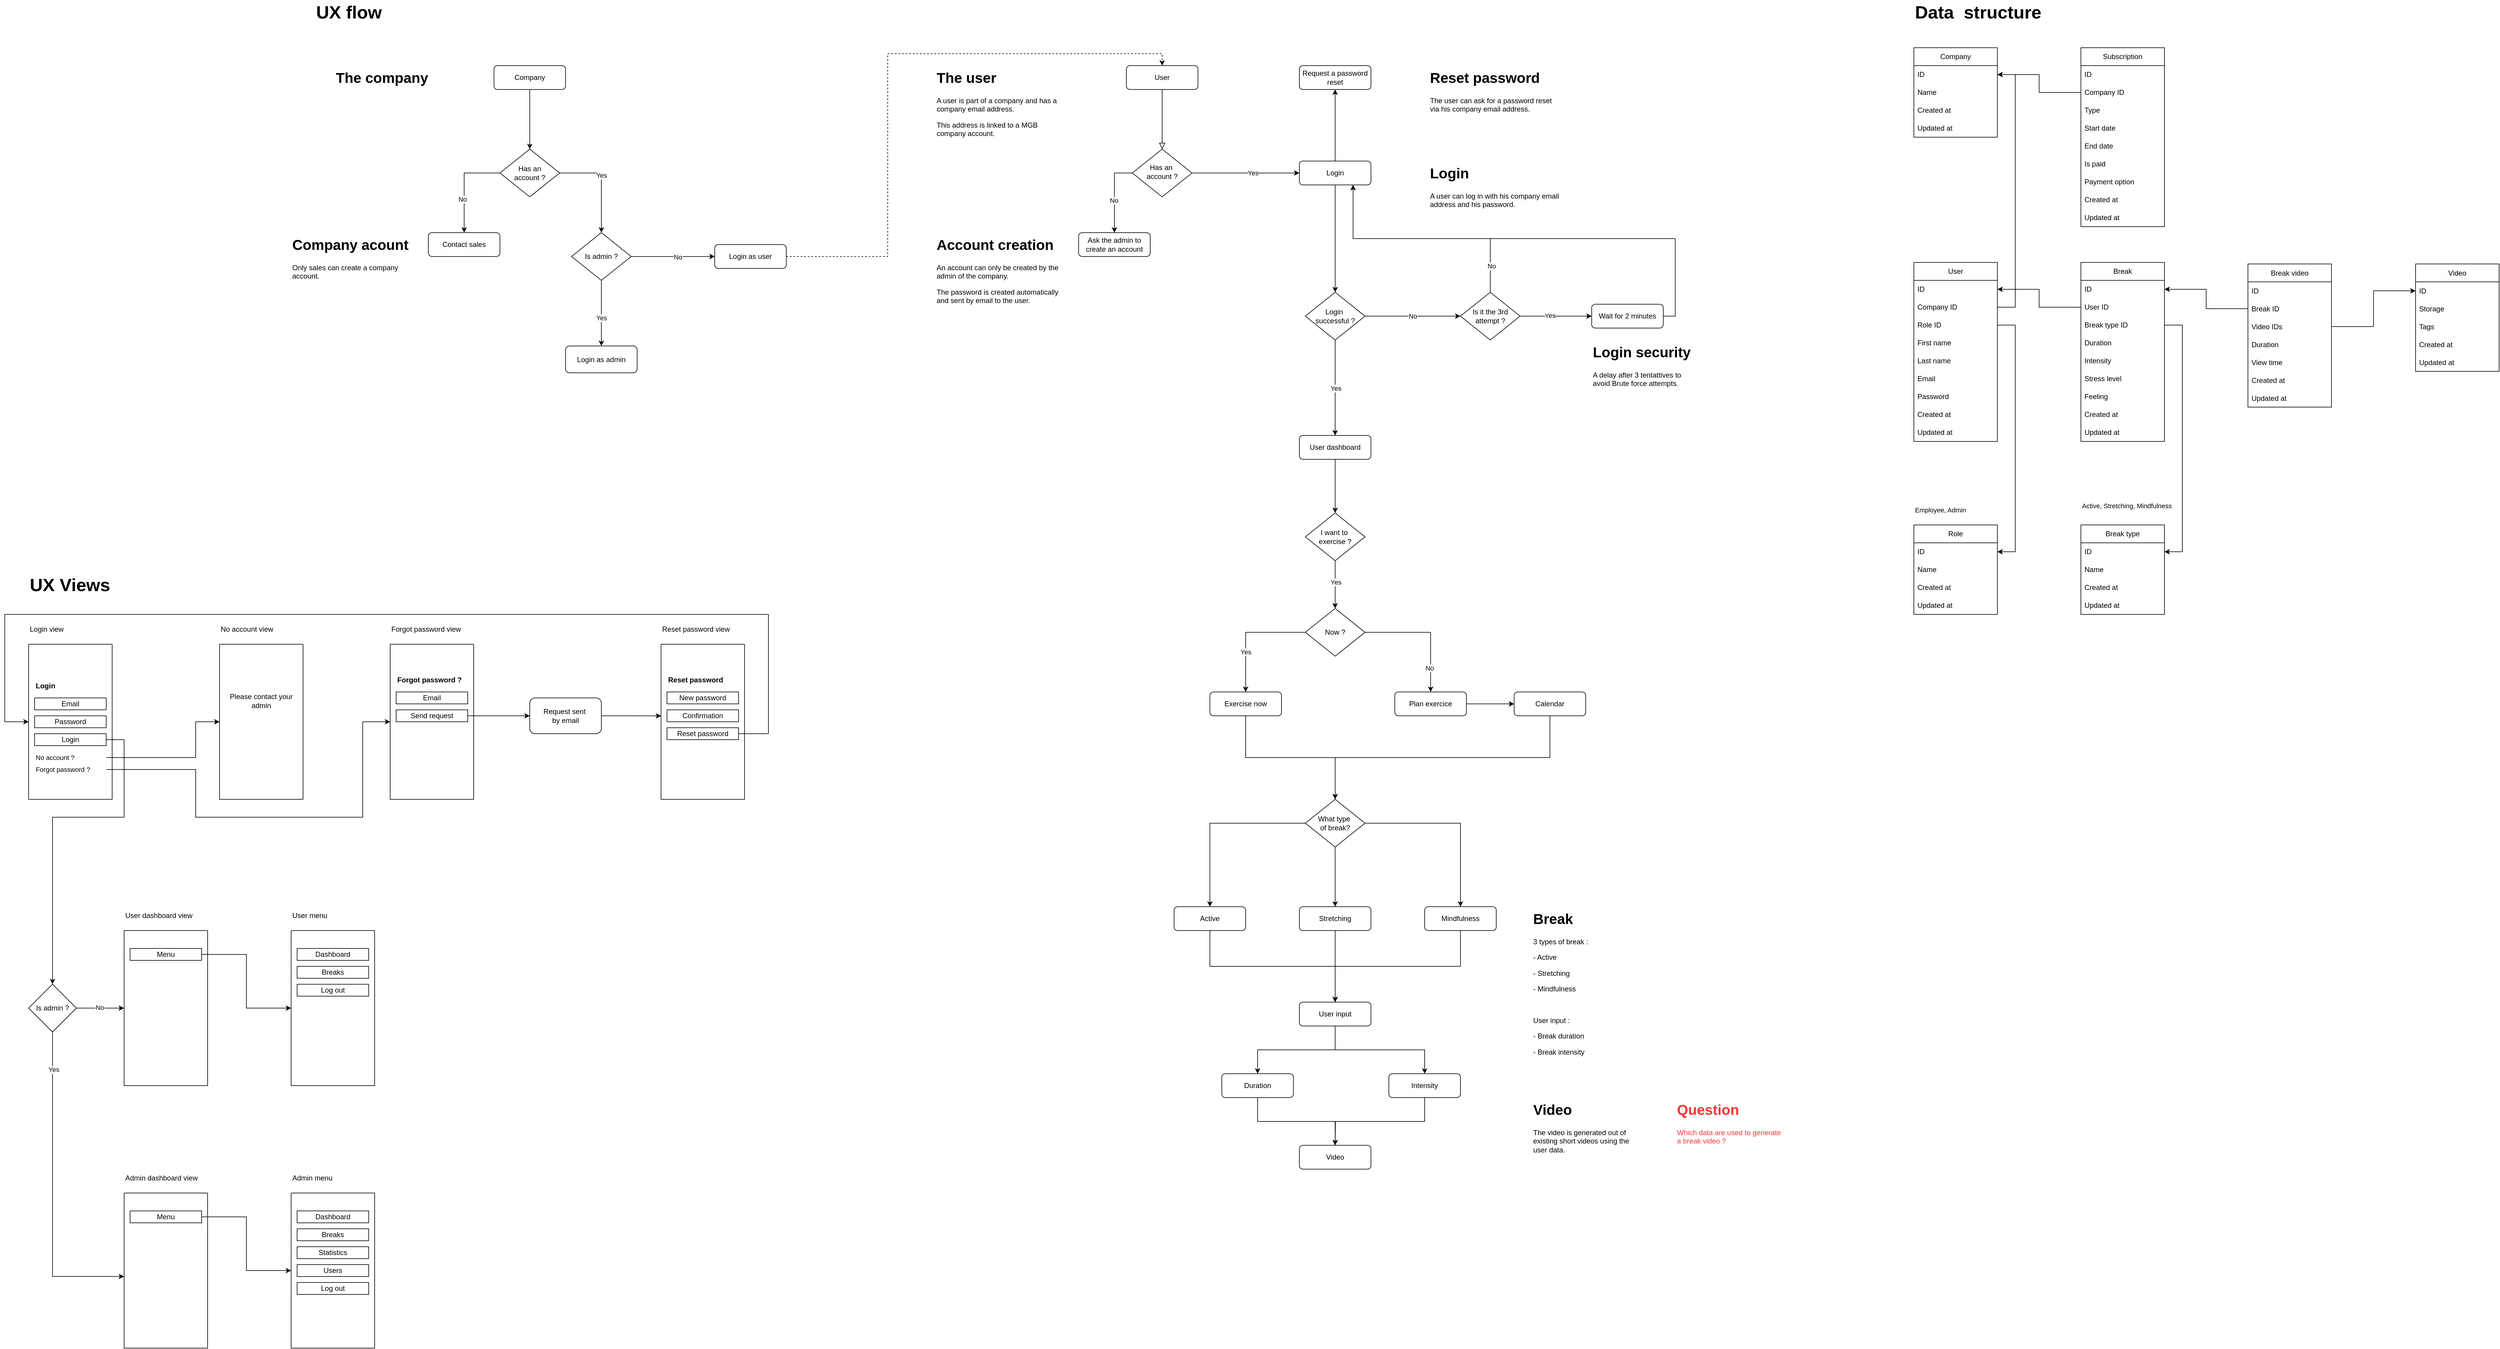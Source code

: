 <mxfile version="24.7.17">
  <diagram id="C5RBs43oDa-KdzZeNtuy" name="Page-1">
    <mxGraphModel dx="3027" dy="924" grid="1" gridSize="10" guides="1" tooltips="1" connect="1" arrows="1" fold="1" page="1" pageScale="1" pageWidth="827" pageHeight="1169" math="0" shadow="0">
      <root>
        <mxCell id="WIyWlLk6GJQsqaUBKTNV-0" />
        <mxCell id="WIyWlLk6GJQsqaUBKTNV-1" parent="WIyWlLk6GJQsqaUBKTNV-0" />
        <mxCell id="WIyWlLk6GJQsqaUBKTNV-2" value="" style="rounded=0;html=1;jettySize=auto;orthogonalLoop=1;fontSize=11;endArrow=block;endFill=0;endSize=8;strokeWidth=1;shadow=0;labelBackgroundColor=none;edgeStyle=orthogonalEdgeStyle;" parent="WIyWlLk6GJQsqaUBKTNV-1" source="WIyWlLk6GJQsqaUBKTNV-3" target="WIyWlLk6GJQsqaUBKTNV-6" edge="1">
          <mxGeometry relative="1" as="geometry" />
        </mxCell>
        <mxCell id="WIyWlLk6GJQsqaUBKTNV-3" value="&lt;div&gt;User&lt;/div&gt;" style="rounded=1;whiteSpace=wrap;html=1;fontSize=12;glass=0;strokeWidth=1;shadow=0;" parent="WIyWlLk6GJQsqaUBKTNV-1" vertex="1">
          <mxGeometry x="320" y="110" width="120" height="40" as="geometry" />
        </mxCell>
        <mxCell id="rhJvBl-y4j_txT4zSDau-1" style="edgeStyle=orthogonalEdgeStyle;rounded=0;orthogonalLoop=1;jettySize=auto;html=1;exitX=0;exitY=0.5;exitDx=0;exitDy=0;entryX=0.5;entryY=0;entryDx=0;entryDy=0;" parent="WIyWlLk6GJQsqaUBKTNV-1" source="WIyWlLk6GJQsqaUBKTNV-6" target="rhJvBl-y4j_txT4zSDau-0" edge="1">
          <mxGeometry relative="1" as="geometry" />
        </mxCell>
        <mxCell id="rhJvBl-y4j_txT4zSDau-2" value="&lt;div&gt;No&lt;/div&gt;" style="edgeLabel;html=1;align=center;verticalAlign=middle;resizable=0;points=[];" parent="rhJvBl-y4j_txT4zSDau-1" vertex="1" connectable="0">
          <mxGeometry x="0.161" y="-1" relative="1" as="geometry">
            <mxPoint as="offset" />
          </mxGeometry>
        </mxCell>
        <mxCell id="rhJvBl-y4j_txT4zSDau-5" style="edgeStyle=orthogonalEdgeStyle;rounded=0;orthogonalLoop=1;jettySize=auto;html=1;exitX=1;exitY=0.5;exitDx=0;exitDy=0;" parent="WIyWlLk6GJQsqaUBKTNV-1" source="WIyWlLk6GJQsqaUBKTNV-6" target="WIyWlLk6GJQsqaUBKTNV-7" edge="1">
          <mxGeometry relative="1" as="geometry">
            <mxPoint x="280" y="280" as="sourcePoint" />
          </mxGeometry>
        </mxCell>
        <mxCell id="rhJvBl-y4j_txT4zSDau-6" value="Yes" style="edgeLabel;html=1;align=center;verticalAlign=middle;resizable=0;points=[];" parent="rhJvBl-y4j_txT4zSDau-5" vertex="1" connectable="0">
          <mxGeometry x="0.131" relative="1" as="geometry">
            <mxPoint as="offset" />
          </mxGeometry>
        </mxCell>
        <mxCell id="WIyWlLk6GJQsqaUBKTNV-6" value="&lt;div&gt;Has an&amp;nbsp;&lt;/div&gt;&lt;div&gt;account ?&lt;/div&gt;" style="rhombus;whiteSpace=wrap;html=1;shadow=0;fontFamily=Helvetica;fontSize=12;align=center;strokeWidth=1;spacing=6;spacingTop=-4;" parent="WIyWlLk6GJQsqaUBKTNV-1" vertex="1">
          <mxGeometry x="330" y="250" width="100" height="80" as="geometry" />
        </mxCell>
        <mxCell id="rhJvBl-y4j_txT4zSDau-69" style="edgeStyle=orthogonalEdgeStyle;rounded=0;orthogonalLoop=1;jettySize=auto;html=1;exitX=0.5;exitY=0;exitDx=0;exitDy=0;entryX=0.5;entryY=1;entryDx=0;entryDy=0;" parent="WIyWlLk6GJQsqaUBKTNV-1" source="WIyWlLk6GJQsqaUBKTNV-7" target="rhJvBl-y4j_txT4zSDau-14" edge="1">
          <mxGeometry relative="1" as="geometry" />
        </mxCell>
        <mxCell id="rhJvBl-y4j_txT4zSDau-70" style="edgeStyle=orthogonalEdgeStyle;rounded=0;orthogonalLoop=1;jettySize=auto;html=1;exitX=0.5;exitY=1;exitDx=0;exitDy=0;entryX=0.5;entryY=0;entryDx=0;entryDy=0;" parent="WIyWlLk6GJQsqaUBKTNV-1" source="WIyWlLk6GJQsqaUBKTNV-7" target="rhJvBl-y4j_txT4zSDau-53" edge="1">
          <mxGeometry relative="1" as="geometry" />
        </mxCell>
        <mxCell id="WIyWlLk6GJQsqaUBKTNV-7" value="Login" style="rounded=1;whiteSpace=wrap;html=1;fontSize=12;glass=0;strokeWidth=1;shadow=0;" parent="WIyWlLk6GJQsqaUBKTNV-1" vertex="1">
          <mxGeometry x="610" y="270" width="120" height="40" as="geometry" />
        </mxCell>
        <mxCell id="rhJvBl-y4j_txT4zSDau-0" value="Ask the admin to create an account" style="rounded=1;whiteSpace=wrap;html=1;" parent="WIyWlLk6GJQsqaUBKTNV-1" vertex="1">
          <mxGeometry x="240" y="390" width="120" height="40" as="geometry" />
        </mxCell>
        <mxCell id="rhJvBl-y4j_txT4zSDau-3" style="edgeStyle=orthogonalEdgeStyle;rounded=0;orthogonalLoop=1;jettySize=auto;html=1;exitX=0.5;exitY=1;exitDx=0;exitDy=0;" parent="WIyWlLk6GJQsqaUBKTNV-1" source="rhJvBl-y4j_txT4zSDau-0" target="rhJvBl-y4j_txT4zSDau-0" edge="1">
          <mxGeometry relative="1" as="geometry" />
        </mxCell>
        <mxCell id="rhJvBl-y4j_txT4zSDau-9" value="&lt;h1 style=&quot;margin-top: 0px;&quot;&gt;Account creation&lt;br&gt;&lt;/h1&gt;&lt;p&gt;An account can only be created by the admin of the company.&lt;/p&gt;&lt;p&gt;The password is created automatically and sent by email to the user.&lt;br&gt;&lt;/p&gt;&lt;p&gt;&lt;br&gt;&lt;/p&gt;" style="text;html=1;whiteSpace=wrap;overflow=hidden;rounded=0;" parent="WIyWlLk6GJQsqaUBKTNV-1" vertex="1">
          <mxGeometry y="390" width="220" height="120" as="geometry" />
        </mxCell>
        <mxCell id="rhJvBl-y4j_txT4zSDau-10" value="&lt;h1 style=&quot;margin-top: 0px;&quot;&gt;Login&lt;/h1&gt;&lt;p&gt;A user can log in with his company email address and his password.&lt;br&gt;&lt;/p&gt;" style="text;html=1;whiteSpace=wrap;overflow=hidden;rounded=0;" parent="WIyWlLk6GJQsqaUBKTNV-1" vertex="1">
          <mxGeometry x="827" y="270" width="220" height="120" as="geometry" />
        </mxCell>
        <mxCell id="rhJvBl-y4j_txT4zSDau-13" value="&lt;h1 style=&quot;margin-top: 0px;&quot;&gt;Reset password&lt;br&gt;&lt;/h1&gt;&lt;p&gt;The user can ask for a password reset via his company email address.&lt;br&gt;&lt;/p&gt;" style="text;html=1;whiteSpace=wrap;overflow=hidden;rounded=0;" parent="WIyWlLk6GJQsqaUBKTNV-1" vertex="1">
          <mxGeometry x="827" y="110" width="220" height="120" as="geometry" />
        </mxCell>
        <mxCell id="rhJvBl-y4j_txT4zSDau-14" value="&lt;div&gt;Request a password&lt;/div&gt;&lt;div&gt;reset&lt;br&gt;&lt;/div&gt;" style="rounded=1;whiteSpace=wrap;html=1;" parent="WIyWlLk6GJQsqaUBKTNV-1" vertex="1">
          <mxGeometry x="610" y="110" width="120" height="40" as="geometry" />
        </mxCell>
        <mxCell id="rhJvBl-y4j_txT4zSDau-17" value="&lt;h1 style=&quot;margin-top: 0px;&quot;&gt;The user&lt;br&gt;&lt;/h1&gt;&lt;p&gt;A user is part of a company and has a company email address.&lt;/p&gt;&lt;p&gt;This address is linked to a MGB company account.&lt;/p&gt;" style="text;html=1;whiteSpace=wrap;overflow=hidden;rounded=0;" parent="WIyWlLk6GJQsqaUBKTNV-1" vertex="1">
          <mxGeometry y="110" width="220" height="120" as="geometry" />
        </mxCell>
        <mxCell id="rhJvBl-y4j_txT4zSDau-34" style="edgeStyle=orthogonalEdgeStyle;rounded=0;orthogonalLoop=1;jettySize=auto;html=1;exitX=0.5;exitY=1;exitDx=0;exitDy=0;entryX=0.5;entryY=0;entryDx=0;entryDy=0;" parent="WIyWlLk6GJQsqaUBKTNV-1" source="rhJvBl-y4j_txT4zSDau-25" target="rhJvBl-y4j_txT4zSDau-26" edge="1">
          <mxGeometry relative="1" as="geometry" />
        </mxCell>
        <mxCell id="rhJvBl-y4j_txT4zSDau-25" value="&lt;div&gt;Company&lt;/div&gt;" style="rounded=1;whiteSpace=wrap;html=1;" parent="WIyWlLk6GJQsqaUBKTNV-1" vertex="1">
          <mxGeometry x="-740" y="110" width="120" height="40" as="geometry" />
        </mxCell>
        <mxCell id="rhJvBl-y4j_txT4zSDau-28" style="edgeStyle=orthogonalEdgeStyle;rounded=0;orthogonalLoop=1;jettySize=auto;html=1;exitX=0;exitY=0.5;exitDx=0;exitDy=0;entryX=0.5;entryY=0;entryDx=0;entryDy=0;" parent="WIyWlLk6GJQsqaUBKTNV-1" source="rhJvBl-y4j_txT4zSDau-26" target="rhJvBl-y4j_txT4zSDau-27" edge="1">
          <mxGeometry relative="1" as="geometry" />
        </mxCell>
        <mxCell id="rhJvBl-y4j_txT4zSDau-29" value="No" style="edgeLabel;html=1;align=center;verticalAlign=middle;resizable=0;points=[];" parent="rhJvBl-y4j_txT4zSDau-28" vertex="1" connectable="0">
          <mxGeometry x="0.303" y="-3" relative="1" as="geometry">
            <mxPoint as="offset" />
          </mxGeometry>
        </mxCell>
        <mxCell id="rhJvBl-y4j_txT4zSDau-35" style="edgeStyle=orthogonalEdgeStyle;rounded=0;orthogonalLoop=1;jettySize=auto;html=1;exitX=1;exitY=0.5;exitDx=0;exitDy=0;entryX=0.5;entryY=0;entryDx=0;entryDy=0;" parent="WIyWlLk6GJQsqaUBKTNV-1" source="rhJvBl-y4j_txT4zSDau-26" target="rhJvBl-y4j_txT4zSDau-32" edge="1">
          <mxGeometry relative="1" as="geometry" />
        </mxCell>
        <mxCell id="rhJvBl-y4j_txT4zSDau-38" value="Yes" style="edgeLabel;html=1;align=center;verticalAlign=middle;resizable=0;points=[];" parent="rhJvBl-y4j_txT4zSDau-35" vertex="1" connectable="0">
          <mxGeometry x="-0.138" relative="1" as="geometry">
            <mxPoint as="offset" />
          </mxGeometry>
        </mxCell>
        <mxCell id="rhJvBl-y4j_txT4zSDau-26" value="&lt;div&gt;Has an &lt;br&gt;&lt;/div&gt;&lt;div&gt;account ?&lt;br&gt;&lt;/div&gt;" style="rhombus;whiteSpace=wrap;html=1;" parent="WIyWlLk6GJQsqaUBKTNV-1" vertex="1">
          <mxGeometry x="-730" y="250" width="100" height="80" as="geometry" />
        </mxCell>
        <mxCell id="rhJvBl-y4j_txT4zSDau-27" value="Contact sales" style="rounded=1;whiteSpace=wrap;html=1;" parent="WIyWlLk6GJQsqaUBKTNV-1" vertex="1">
          <mxGeometry x="-850" y="390" width="120" height="40" as="geometry" />
        </mxCell>
        <mxCell id="rhJvBl-y4j_txT4zSDau-36" style="edgeStyle=orthogonalEdgeStyle;rounded=0;orthogonalLoop=1;jettySize=auto;html=1;exitX=0.5;exitY=1;exitDx=0;exitDy=0;entryX=0.5;entryY=0;entryDx=0;entryDy=0;" parent="WIyWlLk6GJQsqaUBKTNV-1" source="rhJvBl-y4j_txT4zSDau-32" target="rhJvBl-y4j_txT4zSDau-33" edge="1">
          <mxGeometry relative="1" as="geometry" />
        </mxCell>
        <mxCell id="rhJvBl-y4j_txT4zSDau-39" value="Yes" style="edgeLabel;html=1;align=center;verticalAlign=middle;resizable=0;points=[];" parent="rhJvBl-y4j_txT4zSDau-36" vertex="1" connectable="0">
          <mxGeometry x="0.132" relative="1" as="geometry">
            <mxPoint as="offset" />
          </mxGeometry>
        </mxCell>
        <mxCell id="rhJvBl-y4j_txT4zSDau-41" style="edgeStyle=orthogonalEdgeStyle;rounded=0;orthogonalLoop=1;jettySize=auto;html=1;exitX=1;exitY=0.5;exitDx=0;exitDy=0;entryX=0;entryY=0.5;entryDx=0;entryDy=0;" parent="WIyWlLk6GJQsqaUBKTNV-1" source="rhJvBl-y4j_txT4zSDau-32" target="rhJvBl-y4j_txT4zSDau-40" edge="1">
          <mxGeometry relative="1" as="geometry" />
        </mxCell>
        <mxCell id="rhJvBl-y4j_txT4zSDau-42" value="No" style="edgeLabel;html=1;align=center;verticalAlign=middle;resizable=0;points=[];" parent="rhJvBl-y4j_txT4zSDau-41" vertex="1" connectable="0">
          <mxGeometry x="0.108" y="-1" relative="1" as="geometry">
            <mxPoint as="offset" />
          </mxGeometry>
        </mxCell>
        <mxCell id="rhJvBl-y4j_txT4zSDau-32" value="Is admin ?" style="rhombus;whiteSpace=wrap;html=1;" parent="WIyWlLk6GJQsqaUBKTNV-1" vertex="1">
          <mxGeometry x="-610" y="390" width="100" height="80" as="geometry" />
        </mxCell>
        <mxCell id="rhJvBl-y4j_txT4zSDau-33" value="Login as admin" style="rounded=1;whiteSpace=wrap;html=1;" parent="WIyWlLk6GJQsqaUBKTNV-1" vertex="1">
          <mxGeometry x="-620" y="580" width="120" height="45" as="geometry" />
        </mxCell>
        <mxCell id="rhJvBl-y4j_txT4zSDau-37" value="&lt;h1 style=&quot;margin-top: 0px;&quot;&gt;Company acount&lt;br&gt;&lt;/h1&gt;&lt;p&gt;Only sales can create a company account.&lt;br&gt;&lt;/p&gt;" style="text;html=1;whiteSpace=wrap;overflow=hidden;rounded=0;" parent="WIyWlLk6GJQsqaUBKTNV-1" vertex="1">
          <mxGeometry x="-1080" y="390" width="220" height="120" as="geometry" />
        </mxCell>
        <mxCell id="rhJvBl-y4j_txT4zSDau-47" style="edgeStyle=orthogonalEdgeStyle;rounded=0;orthogonalLoop=1;jettySize=auto;html=1;exitX=1;exitY=0.5;exitDx=0;exitDy=0;entryX=0.5;entryY=0;entryDx=0;entryDy=0;dashed=1;" parent="WIyWlLk6GJQsqaUBKTNV-1" source="rhJvBl-y4j_txT4zSDau-40" target="WIyWlLk6GJQsqaUBKTNV-3" edge="1">
          <mxGeometry relative="1" as="geometry">
            <Array as="points">
              <mxPoint x="-80" y="430" />
              <mxPoint x="-80" y="90" />
              <mxPoint x="380" y="90" />
            </Array>
          </mxGeometry>
        </mxCell>
        <mxCell id="rhJvBl-y4j_txT4zSDau-40" value="Login as user" style="rounded=1;whiteSpace=wrap;html=1;" parent="WIyWlLk6GJQsqaUBKTNV-1" vertex="1">
          <mxGeometry x="-370" y="410" width="120" height="40" as="geometry" />
        </mxCell>
        <mxCell id="rhJvBl-y4j_txT4zSDau-43" value="&lt;h1 style=&quot;margin-top: 0px;&quot;&gt;The company&lt;br&gt;&lt;/h1&gt;&lt;p&gt;&lt;br&gt;&lt;/p&gt;" style="text;html=1;whiteSpace=wrap;overflow=hidden;rounded=0;" parent="WIyWlLk6GJQsqaUBKTNV-1" vertex="1">
          <mxGeometry x="-1007" y="110" width="180" height="120" as="geometry" />
        </mxCell>
        <mxCell id="rhJvBl-y4j_txT4zSDau-58" style="edgeStyle=orthogonalEdgeStyle;rounded=0;orthogonalLoop=1;jettySize=auto;html=1;exitX=1;exitY=0.5;exitDx=0;exitDy=0;entryX=0;entryY=0.5;entryDx=0;entryDy=0;" parent="WIyWlLk6GJQsqaUBKTNV-1" source="rhJvBl-y4j_txT4zSDau-53" target="rhJvBl-y4j_txT4zSDau-57" edge="1">
          <mxGeometry relative="1" as="geometry" />
        </mxCell>
        <mxCell id="rhJvBl-y4j_txT4zSDau-67" value="No" style="edgeLabel;html=1;align=center;verticalAlign=middle;resizable=0;points=[];" parent="rhJvBl-y4j_txT4zSDau-58" vertex="1" connectable="0">
          <mxGeometry x="0.003" relative="1" as="geometry">
            <mxPoint as="offset" />
          </mxGeometry>
        </mxCell>
        <mxCell id="rhJvBl-y4j_txT4zSDau-61" style="edgeStyle=orthogonalEdgeStyle;rounded=0;orthogonalLoop=1;jettySize=auto;html=1;exitX=0.5;exitY=1;exitDx=0;exitDy=0;entryX=0.5;entryY=0;entryDx=0;entryDy=0;" parent="WIyWlLk6GJQsqaUBKTNV-1" source="rhJvBl-y4j_txT4zSDau-53" target="rhJvBl-y4j_txT4zSDau-55" edge="1">
          <mxGeometry relative="1" as="geometry" />
        </mxCell>
        <mxCell id="rhJvBl-y4j_txT4zSDau-77" value="Yes" style="edgeLabel;html=1;align=center;verticalAlign=middle;resizable=0;points=[];" parent="rhJvBl-y4j_txT4zSDau-61" vertex="1" connectable="0">
          <mxGeometry x="0.015" y="1" relative="1" as="geometry">
            <mxPoint as="offset" />
          </mxGeometry>
        </mxCell>
        <mxCell id="rhJvBl-y4j_txT4zSDau-53" value="&lt;div&gt;Login&amp;nbsp;&lt;/div&gt;&lt;div&gt;successful ?&lt;/div&gt;" style="rhombus;whiteSpace=wrap;html=1;" parent="WIyWlLk6GJQsqaUBKTNV-1" vertex="1">
          <mxGeometry x="620" y="490" width="100" height="80" as="geometry" />
        </mxCell>
        <mxCell id="rhJvBl-y4j_txT4zSDau-84" style="edgeStyle=orthogonalEdgeStyle;rounded=0;orthogonalLoop=1;jettySize=auto;html=1;exitX=0.5;exitY=1;exitDx=0;exitDy=0;entryX=0.5;entryY=0;entryDx=0;entryDy=0;" parent="WIyWlLk6GJQsqaUBKTNV-1" source="rhJvBl-y4j_txT4zSDau-55" target="rhJvBl-y4j_txT4zSDau-80" edge="1">
          <mxGeometry relative="1" as="geometry" />
        </mxCell>
        <mxCell id="rhJvBl-y4j_txT4zSDau-55" value="User dashboard" style="rounded=1;whiteSpace=wrap;html=1;" parent="WIyWlLk6GJQsqaUBKTNV-1" vertex="1">
          <mxGeometry x="610" y="730" width="120" height="40" as="geometry" />
        </mxCell>
        <mxCell id="rhJvBl-y4j_txT4zSDau-63" style="edgeStyle=orthogonalEdgeStyle;rounded=0;orthogonalLoop=1;jettySize=auto;html=1;exitX=1;exitY=0.5;exitDx=0;exitDy=0;entryX=0;entryY=0.5;entryDx=0;entryDy=0;" parent="WIyWlLk6GJQsqaUBKTNV-1" source="rhJvBl-y4j_txT4zSDau-57" target="rhJvBl-y4j_txT4zSDau-62" edge="1">
          <mxGeometry relative="1" as="geometry" />
        </mxCell>
        <mxCell id="rhJvBl-y4j_txT4zSDau-65" value="&lt;div&gt;Yes&lt;/div&gt;" style="edgeLabel;html=1;align=center;verticalAlign=middle;resizable=0;points=[];" parent="rhJvBl-y4j_txT4zSDau-63" vertex="1" connectable="0">
          <mxGeometry x="-0.163" y="1" relative="1" as="geometry">
            <mxPoint as="offset" />
          </mxGeometry>
        </mxCell>
        <mxCell id="rhJvBl-y4j_txT4zSDau-72" style="edgeStyle=orthogonalEdgeStyle;rounded=0;orthogonalLoop=1;jettySize=auto;html=1;exitX=0.5;exitY=0;exitDx=0;exitDy=0;entryX=0.75;entryY=1;entryDx=0;entryDy=0;" parent="WIyWlLk6GJQsqaUBKTNV-1" source="rhJvBl-y4j_txT4zSDau-57" target="WIyWlLk6GJQsqaUBKTNV-7" edge="1">
          <mxGeometry relative="1" as="geometry" />
        </mxCell>
        <mxCell id="rhJvBl-y4j_txT4zSDau-75" value="No" style="edgeLabel;html=1;align=center;verticalAlign=middle;resizable=0;points=[];" parent="rhJvBl-y4j_txT4zSDau-72" vertex="1" connectable="0">
          <mxGeometry x="-0.785" y="-2" relative="1" as="geometry">
            <mxPoint as="offset" />
          </mxGeometry>
        </mxCell>
        <mxCell id="rhJvBl-y4j_txT4zSDau-57" value="Is it the 3rd attempt ?" style="rhombus;whiteSpace=wrap;html=1;" parent="WIyWlLk6GJQsqaUBKTNV-1" vertex="1">
          <mxGeometry x="880" y="490" width="100" height="80" as="geometry" />
        </mxCell>
        <mxCell id="rhJvBl-y4j_txT4zSDau-74" style="edgeStyle=orthogonalEdgeStyle;rounded=0;orthogonalLoop=1;jettySize=auto;html=1;exitX=1;exitY=0.5;exitDx=0;exitDy=0;entryX=0.75;entryY=1;entryDx=0;entryDy=0;" parent="WIyWlLk6GJQsqaUBKTNV-1" source="rhJvBl-y4j_txT4zSDau-62" target="WIyWlLk6GJQsqaUBKTNV-7" edge="1">
          <mxGeometry relative="1" as="geometry">
            <Array as="points">
              <mxPoint x="1240" y="530" />
              <mxPoint x="1240" y="400" />
              <mxPoint x="700" y="400" />
            </Array>
          </mxGeometry>
        </mxCell>
        <mxCell id="rhJvBl-y4j_txT4zSDau-62" value="Wait for 2 minutes" style="rounded=1;whiteSpace=wrap;html=1;" parent="WIyWlLk6GJQsqaUBKTNV-1" vertex="1">
          <mxGeometry x="1100" y="510" width="120" height="40" as="geometry" />
        </mxCell>
        <mxCell id="rhJvBl-y4j_txT4zSDau-76" value="&lt;h1 style=&quot;margin-top: 0px;&quot;&gt;Login security&lt;br&gt;&lt;/h1&gt;&lt;p&gt;A delay after 3 tentattives to avoid Brute force attempts.&lt;br&gt;&lt;/p&gt;" style="text;html=1;whiteSpace=wrap;overflow=hidden;rounded=0;" parent="WIyWlLk6GJQsqaUBKTNV-1" vertex="1">
          <mxGeometry x="1100" y="570" width="180" height="120" as="geometry" />
        </mxCell>
        <mxCell id="RkjTU-7QJC5ID9Nw8IgD-181" style="edgeStyle=orthogonalEdgeStyle;rounded=0;orthogonalLoop=1;jettySize=auto;html=1;exitX=0.5;exitY=1;exitDx=0;exitDy=0;entryX=0.5;entryY=0;entryDx=0;entryDy=0;" edge="1" parent="WIyWlLk6GJQsqaUBKTNV-1" source="rhJvBl-y4j_txT4zSDau-78" target="RkjTU-7QJC5ID9Nw8IgD-174">
          <mxGeometry relative="1" as="geometry" />
        </mxCell>
        <mxCell id="rhJvBl-y4j_txT4zSDau-78" value="Exercise now" style="rounded=1;whiteSpace=wrap;html=1;" parent="WIyWlLk6GJQsqaUBKTNV-1" vertex="1">
          <mxGeometry x="460" y="1160" width="120" height="40" as="geometry" />
        </mxCell>
        <mxCell id="rhJvBl-y4j_txT4zSDau-90" style="edgeStyle=orthogonalEdgeStyle;rounded=0;orthogonalLoop=1;jettySize=auto;html=1;exitX=1;exitY=0.5;exitDx=0;exitDy=0;entryX=0;entryY=0.5;entryDx=0;entryDy=0;" parent="WIyWlLk6GJQsqaUBKTNV-1" source="rhJvBl-y4j_txT4zSDau-79" target="rhJvBl-y4j_txT4zSDau-89" edge="1">
          <mxGeometry relative="1" as="geometry" />
        </mxCell>
        <mxCell id="rhJvBl-y4j_txT4zSDau-82" style="edgeStyle=orthogonalEdgeStyle;rounded=0;orthogonalLoop=1;jettySize=auto;html=1;exitX=0.5;exitY=1;exitDx=0;exitDy=0;entryX=0.5;entryY=0;entryDx=0;entryDy=0;" parent="WIyWlLk6GJQsqaUBKTNV-1" source="rhJvBl-y4j_txT4zSDau-80" target="rhJvBl-y4j_txT4zSDau-81" edge="1">
          <mxGeometry relative="1" as="geometry" />
        </mxCell>
        <mxCell id="rhJvBl-y4j_txT4zSDau-83" value="Yes" style="edgeLabel;html=1;align=center;verticalAlign=middle;resizable=0;points=[];" parent="rhJvBl-y4j_txT4zSDau-82" vertex="1" connectable="0">
          <mxGeometry x="-0.1" y="1" relative="1" as="geometry">
            <mxPoint as="offset" />
          </mxGeometry>
        </mxCell>
        <mxCell id="rhJvBl-y4j_txT4zSDau-80" value="&lt;div&gt;I want to&amp;nbsp;&lt;/div&gt;&lt;div&gt;exercise ?&lt;/div&gt;" style="rhombus;whiteSpace=wrap;html=1;" parent="WIyWlLk6GJQsqaUBKTNV-1" vertex="1">
          <mxGeometry x="620" y="860" width="100" height="80" as="geometry" />
        </mxCell>
        <mxCell id="RkjTU-7QJC5ID9Nw8IgD-176" style="edgeStyle=orthogonalEdgeStyle;rounded=0;orthogonalLoop=1;jettySize=auto;html=1;exitX=0;exitY=0.5;exitDx=0;exitDy=0;entryX=0.5;entryY=0;entryDx=0;entryDy=0;" edge="1" parent="WIyWlLk6GJQsqaUBKTNV-1" source="rhJvBl-y4j_txT4zSDau-81" target="rhJvBl-y4j_txT4zSDau-78">
          <mxGeometry relative="1" as="geometry" />
        </mxCell>
        <mxCell id="RkjTU-7QJC5ID9Nw8IgD-177" value="Yes" style="edgeLabel;html=1;align=center;verticalAlign=middle;resizable=0;points=[];" vertex="1" connectable="0" parent="RkjTU-7QJC5ID9Nw8IgD-176">
          <mxGeometry x="0.325" relative="1" as="geometry">
            <mxPoint as="offset" />
          </mxGeometry>
        </mxCell>
        <mxCell id="RkjTU-7QJC5ID9Nw8IgD-178" style="edgeStyle=orthogonalEdgeStyle;rounded=0;orthogonalLoop=1;jettySize=auto;html=1;exitX=1;exitY=0.5;exitDx=0;exitDy=0;entryX=0.5;entryY=0;entryDx=0;entryDy=0;" edge="1" parent="WIyWlLk6GJQsqaUBKTNV-1" source="rhJvBl-y4j_txT4zSDau-81" target="rhJvBl-y4j_txT4zSDau-79">
          <mxGeometry relative="1" as="geometry" />
        </mxCell>
        <mxCell id="RkjTU-7QJC5ID9Nw8IgD-179" value="No" style="edgeLabel;html=1;align=center;verticalAlign=middle;resizable=0;points=[];" vertex="1" connectable="0" parent="RkjTU-7QJC5ID9Nw8IgD-178">
          <mxGeometry x="0.613" y="-2" relative="1" as="geometry">
            <mxPoint as="offset" />
          </mxGeometry>
        </mxCell>
        <mxCell id="rhJvBl-y4j_txT4zSDau-81" value="Now ?" style="rhombus;whiteSpace=wrap;html=1;" parent="WIyWlLk6GJQsqaUBKTNV-1" vertex="1">
          <mxGeometry x="620" y="1020" width="100" height="80" as="geometry" />
        </mxCell>
        <mxCell id="RkjTU-7QJC5ID9Nw8IgD-188" style="edgeStyle=orthogonalEdgeStyle;rounded=0;orthogonalLoop=1;jettySize=auto;html=1;exitX=0.5;exitY=1;exitDx=0;exitDy=0;entryX=0.5;entryY=0;entryDx=0;entryDy=0;" edge="1" parent="WIyWlLk6GJQsqaUBKTNV-1" source="rhJvBl-y4j_txT4zSDau-89" target="RkjTU-7QJC5ID9Nw8IgD-174">
          <mxGeometry relative="1" as="geometry" />
        </mxCell>
        <mxCell id="rhJvBl-y4j_txT4zSDau-89" value="Calendar " style="rounded=1;whiteSpace=wrap;html=1;" parent="WIyWlLk6GJQsqaUBKTNV-1" vertex="1">
          <mxGeometry x="970" y="1160" width="120" height="40" as="geometry" />
        </mxCell>
        <mxCell id="3ZJQ9CBzUht7Ke4iBaoX-0" value="Data &amp;nbsp;structure" style="text;html=1;align=left;verticalAlign=middle;whiteSpace=wrap;rounded=0;fontStyle=1;fontSize=30;" parent="WIyWlLk6GJQsqaUBKTNV-1" vertex="1">
          <mxGeometry x="1640" width="266" height="40" as="geometry" />
        </mxCell>
        <mxCell id="RkjTU-7QJC5ID9Nw8IgD-102" value="Company" style="swimlane;fontStyle=0;childLayout=stackLayout;horizontal=1;startSize=30;horizontalStack=0;resizeParent=1;resizeParentMax=0;resizeLast=0;collapsible=1;marginBottom=0;whiteSpace=wrap;html=1;" vertex="1" parent="WIyWlLk6GJQsqaUBKTNV-1">
          <mxGeometry x="1640" y="80" width="140" height="150" as="geometry" />
        </mxCell>
        <mxCell id="RkjTU-7QJC5ID9Nw8IgD-103" value="ID" style="text;strokeColor=none;fillColor=none;align=left;verticalAlign=middle;spacingLeft=4;spacingRight=4;overflow=hidden;points=[[0,0.5],[1,0.5]];portConstraint=eastwest;rotatable=0;whiteSpace=wrap;html=1;" vertex="1" parent="RkjTU-7QJC5ID9Nw8IgD-102">
          <mxGeometry y="30" width="140" height="30" as="geometry" />
        </mxCell>
        <mxCell id="RkjTU-7QJC5ID9Nw8IgD-104" value="Name" style="text;strokeColor=none;fillColor=none;align=left;verticalAlign=middle;spacingLeft=4;spacingRight=4;overflow=hidden;points=[[0,0.5],[1,0.5]];portConstraint=eastwest;rotatable=0;whiteSpace=wrap;html=1;" vertex="1" parent="RkjTU-7QJC5ID9Nw8IgD-102">
          <mxGeometry y="60" width="140" height="30" as="geometry" />
        </mxCell>
        <mxCell id="RkjTU-7QJC5ID9Nw8IgD-105" value="Created at" style="text;strokeColor=none;fillColor=none;align=left;verticalAlign=middle;spacingLeft=4;spacingRight=4;overflow=hidden;points=[[0,0.5],[1,0.5]];portConstraint=eastwest;rotatable=0;whiteSpace=wrap;html=1;" vertex="1" parent="RkjTU-7QJC5ID9Nw8IgD-102">
          <mxGeometry y="90" width="140" height="30" as="geometry" />
        </mxCell>
        <mxCell id="RkjTU-7QJC5ID9Nw8IgD-106" value="Updated at" style="text;strokeColor=none;fillColor=none;align=left;verticalAlign=middle;spacingLeft=4;spacingRight=4;overflow=hidden;points=[[0,0.5],[1,0.5]];portConstraint=eastwest;rotatable=0;whiteSpace=wrap;html=1;" vertex="1" parent="RkjTU-7QJC5ID9Nw8IgD-102">
          <mxGeometry y="120" width="140" height="30" as="geometry" />
        </mxCell>
        <mxCell id="RkjTU-7QJC5ID9Nw8IgD-107" value="Subscription" style="swimlane;fontStyle=0;childLayout=stackLayout;horizontal=1;startSize=30;horizontalStack=0;resizeParent=1;resizeParentMax=0;resizeLast=0;collapsible=1;marginBottom=0;whiteSpace=wrap;html=1;" vertex="1" parent="WIyWlLk6GJQsqaUBKTNV-1">
          <mxGeometry x="1920" y="80" width="140" height="300" as="geometry" />
        </mxCell>
        <mxCell id="RkjTU-7QJC5ID9Nw8IgD-108" value="ID" style="text;strokeColor=none;fillColor=none;align=left;verticalAlign=middle;spacingLeft=4;spacingRight=4;overflow=hidden;points=[[0,0.5],[1,0.5]];portConstraint=eastwest;rotatable=0;whiteSpace=wrap;html=1;" vertex="1" parent="RkjTU-7QJC5ID9Nw8IgD-107">
          <mxGeometry y="30" width="140" height="30" as="geometry" />
        </mxCell>
        <mxCell id="RkjTU-7QJC5ID9Nw8IgD-109" value="Company ID" style="text;strokeColor=none;fillColor=none;align=left;verticalAlign=middle;spacingLeft=4;spacingRight=4;overflow=hidden;points=[[0,0.5],[1,0.5]];portConstraint=eastwest;rotatable=0;whiteSpace=wrap;html=1;" vertex="1" parent="RkjTU-7QJC5ID9Nw8IgD-107">
          <mxGeometry y="60" width="140" height="30" as="geometry" />
        </mxCell>
        <mxCell id="RkjTU-7QJC5ID9Nw8IgD-110" value="Type" style="text;strokeColor=none;fillColor=none;align=left;verticalAlign=middle;spacingLeft=4;spacingRight=4;overflow=hidden;points=[[0,0.5],[1,0.5]];portConstraint=eastwest;rotatable=0;whiteSpace=wrap;html=1;" vertex="1" parent="RkjTU-7QJC5ID9Nw8IgD-107">
          <mxGeometry y="90" width="140" height="30" as="geometry" />
        </mxCell>
        <mxCell id="RkjTU-7QJC5ID9Nw8IgD-111" value="Start date" style="text;strokeColor=none;fillColor=none;align=left;verticalAlign=middle;spacingLeft=4;spacingRight=4;overflow=hidden;points=[[0,0.5],[1,0.5]];portConstraint=eastwest;rotatable=0;whiteSpace=wrap;html=1;" vertex="1" parent="RkjTU-7QJC5ID9Nw8IgD-107">
          <mxGeometry y="120" width="140" height="30" as="geometry" />
        </mxCell>
        <mxCell id="RkjTU-7QJC5ID9Nw8IgD-112" value="End date" style="text;strokeColor=none;fillColor=none;align=left;verticalAlign=middle;spacingLeft=4;spacingRight=4;overflow=hidden;points=[[0,0.5],[1,0.5]];portConstraint=eastwest;rotatable=0;whiteSpace=wrap;html=1;" vertex="1" parent="RkjTU-7QJC5ID9Nw8IgD-107">
          <mxGeometry y="150" width="140" height="30" as="geometry" />
        </mxCell>
        <mxCell id="RkjTU-7QJC5ID9Nw8IgD-113" value="Is paid" style="text;strokeColor=none;fillColor=none;align=left;verticalAlign=middle;spacingLeft=4;spacingRight=4;overflow=hidden;points=[[0,0.5],[1,0.5]];portConstraint=eastwest;rotatable=0;whiteSpace=wrap;html=1;" vertex="1" parent="RkjTU-7QJC5ID9Nw8IgD-107">
          <mxGeometry y="180" width="140" height="30" as="geometry" />
        </mxCell>
        <mxCell id="RkjTU-7QJC5ID9Nw8IgD-114" value="Payment option" style="text;strokeColor=none;fillColor=none;align=left;verticalAlign=middle;spacingLeft=4;spacingRight=4;overflow=hidden;points=[[0,0.5],[1,0.5]];portConstraint=eastwest;rotatable=0;whiteSpace=wrap;html=1;" vertex="1" parent="RkjTU-7QJC5ID9Nw8IgD-107">
          <mxGeometry y="210" width="140" height="30" as="geometry" />
        </mxCell>
        <mxCell id="RkjTU-7QJC5ID9Nw8IgD-115" value="Created at" style="text;strokeColor=none;fillColor=none;align=left;verticalAlign=middle;spacingLeft=4;spacingRight=4;overflow=hidden;points=[[0,0.5],[1,0.5]];portConstraint=eastwest;rotatable=0;whiteSpace=wrap;html=1;" vertex="1" parent="RkjTU-7QJC5ID9Nw8IgD-107">
          <mxGeometry y="240" width="140" height="30" as="geometry" />
        </mxCell>
        <mxCell id="RkjTU-7QJC5ID9Nw8IgD-116" value="Updated at" style="text;strokeColor=none;fillColor=none;align=left;verticalAlign=middle;spacingLeft=4;spacingRight=4;overflow=hidden;points=[[0,0.5],[1,0.5]];portConstraint=eastwest;rotatable=0;whiteSpace=wrap;html=1;" vertex="1" parent="RkjTU-7QJC5ID9Nw8IgD-107">
          <mxGeometry y="270" width="140" height="30" as="geometry" />
        </mxCell>
        <mxCell id="RkjTU-7QJC5ID9Nw8IgD-117" value="Video" style="swimlane;fontStyle=0;childLayout=stackLayout;horizontal=1;startSize=30;horizontalStack=0;resizeParent=1;resizeParentMax=0;resizeLast=0;collapsible=1;marginBottom=0;whiteSpace=wrap;html=1;" vertex="1" parent="WIyWlLk6GJQsqaUBKTNV-1">
          <mxGeometry x="2481" y="442.5" width="140" height="180" as="geometry" />
        </mxCell>
        <mxCell id="RkjTU-7QJC5ID9Nw8IgD-118" value="ID" style="text;strokeColor=none;fillColor=none;align=left;verticalAlign=middle;spacingLeft=4;spacingRight=4;overflow=hidden;points=[[0,0.5],[1,0.5]];portConstraint=eastwest;rotatable=0;whiteSpace=wrap;html=1;" vertex="1" parent="RkjTU-7QJC5ID9Nw8IgD-117">
          <mxGeometry y="30" width="140" height="30" as="geometry" />
        </mxCell>
        <mxCell id="RkjTU-7QJC5ID9Nw8IgD-119" value="Storage" style="text;strokeColor=none;fillColor=none;align=left;verticalAlign=middle;spacingLeft=4;spacingRight=4;overflow=hidden;points=[[0,0.5],[1,0.5]];portConstraint=eastwest;rotatable=0;whiteSpace=wrap;html=1;" vertex="1" parent="RkjTU-7QJC5ID9Nw8IgD-117">
          <mxGeometry y="60" width="140" height="30" as="geometry" />
        </mxCell>
        <mxCell id="RkjTU-7QJC5ID9Nw8IgD-120" value="Tags" style="text;strokeColor=none;fillColor=none;align=left;verticalAlign=middle;spacingLeft=4;spacingRight=4;overflow=hidden;points=[[0,0.5],[1,0.5]];portConstraint=eastwest;rotatable=0;whiteSpace=wrap;html=1;" vertex="1" parent="RkjTU-7QJC5ID9Nw8IgD-117">
          <mxGeometry y="90" width="140" height="30" as="geometry" />
        </mxCell>
        <mxCell id="RkjTU-7QJC5ID9Nw8IgD-121" value="Created at" style="text;strokeColor=none;fillColor=none;align=left;verticalAlign=middle;spacingLeft=4;spacingRight=4;overflow=hidden;points=[[0,0.5],[1,0.5]];portConstraint=eastwest;rotatable=0;whiteSpace=wrap;html=1;" vertex="1" parent="RkjTU-7QJC5ID9Nw8IgD-117">
          <mxGeometry y="120" width="140" height="30" as="geometry" />
        </mxCell>
        <mxCell id="RkjTU-7QJC5ID9Nw8IgD-122" value="Updated at" style="text;strokeColor=none;fillColor=none;align=left;verticalAlign=middle;spacingLeft=4;spacingRight=4;overflow=hidden;points=[[0,0.5],[1,0.5]];portConstraint=eastwest;rotatable=0;whiteSpace=wrap;html=1;" vertex="1" parent="RkjTU-7QJC5ID9Nw8IgD-117">
          <mxGeometry y="150" width="140" height="30" as="geometry" />
        </mxCell>
        <mxCell id="RkjTU-7QJC5ID9Nw8IgD-123" value="User" style="swimlane;fontStyle=0;childLayout=stackLayout;horizontal=1;startSize=30;horizontalStack=0;resizeParent=1;resizeParentMax=0;resizeLast=0;collapsible=1;marginBottom=0;whiteSpace=wrap;html=1;" vertex="1" parent="WIyWlLk6GJQsqaUBKTNV-1">
          <mxGeometry x="1640" y="440" width="140" height="300" as="geometry" />
        </mxCell>
        <mxCell id="RkjTU-7QJC5ID9Nw8IgD-124" value="ID" style="text;strokeColor=none;fillColor=none;align=left;verticalAlign=middle;spacingLeft=4;spacingRight=4;overflow=hidden;points=[[0,0.5],[1,0.5]];portConstraint=eastwest;rotatable=0;whiteSpace=wrap;html=1;" vertex="1" parent="RkjTU-7QJC5ID9Nw8IgD-123">
          <mxGeometry y="30" width="140" height="30" as="geometry" />
        </mxCell>
        <mxCell id="RkjTU-7QJC5ID9Nw8IgD-125" value="Company ID" style="text;strokeColor=none;fillColor=none;align=left;verticalAlign=middle;spacingLeft=4;spacingRight=4;overflow=hidden;points=[[0,0.5],[1,0.5]];portConstraint=eastwest;rotatable=0;whiteSpace=wrap;html=1;" vertex="1" parent="RkjTU-7QJC5ID9Nw8IgD-123">
          <mxGeometry y="60" width="140" height="30" as="geometry" />
        </mxCell>
        <mxCell id="RkjTU-7QJC5ID9Nw8IgD-126" value="Role ID" style="text;strokeColor=none;fillColor=none;align=left;verticalAlign=middle;spacingLeft=4;spacingRight=4;overflow=hidden;points=[[0,0.5],[1,0.5]];portConstraint=eastwest;rotatable=0;whiteSpace=wrap;html=1;" vertex="1" parent="RkjTU-7QJC5ID9Nw8IgD-123">
          <mxGeometry y="90" width="140" height="30" as="geometry" />
        </mxCell>
        <mxCell id="RkjTU-7QJC5ID9Nw8IgD-127" value="First name" style="text;strokeColor=none;fillColor=none;align=left;verticalAlign=middle;spacingLeft=4;spacingRight=4;overflow=hidden;points=[[0,0.5],[1,0.5]];portConstraint=eastwest;rotatable=0;whiteSpace=wrap;html=1;" vertex="1" parent="RkjTU-7QJC5ID9Nw8IgD-123">
          <mxGeometry y="120" width="140" height="30" as="geometry" />
        </mxCell>
        <mxCell id="RkjTU-7QJC5ID9Nw8IgD-128" value="Last name" style="text;strokeColor=none;fillColor=none;align=left;verticalAlign=middle;spacingLeft=4;spacingRight=4;overflow=hidden;points=[[0,0.5],[1,0.5]];portConstraint=eastwest;rotatable=0;whiteSpace=wrap;html=1;" vertex="1" parent="RkjTU-7QJC5ID9Nw8IgD-123">
          <mxGeometry y="150" width="140" height="30" as="geometry" />
        </mxCell>
        <mxCell id="RkjTU-7QJC5ID9Nw8IgD-129" value="Email" style="text;strokeColor=none;fillColor=none;align=left;verticalAlign=middle;spacingLeft=4;spacingRight=4;overflow=hidden;points=[[0,0.5],[1,0.5]];portConstraint=eastwest;rotatable=0;whiteSpace=wrap;html=1;" vertex="1" parent="RkjTU-7QJC5ID9Nw8IgD-123">
          <mxGeometry y="180" width="140" height="30" as="geometry" />
        </mxCell>
        <mxCell id="RkjTU-7QJC5ID9Nw8IgD-130" value="Password" style="text;strokeColor=none;fillColor=none;align=left;verticalAlign=middle;spacingLeft=4;spacingRight=4;overflow=hidden;points=[[0,0.5],[1,0.5]];portConstraint=eastwest;rotatable=0;whiteSpace=wrap;html=1;" vertex="1" parent="RkjTU-7QJC5ID9Nw8IgD-123">
          <mxGeometry y="210" width="140" height="30" as="geometry" />
        </mxCell>
        <mxCell id="RkjTU-7QJC5ID9Nw8IgD-131" value="Created at" style="text;strokeColor=none;fillColor=none;align=left;verticalAlign=middle;spacingLeft=4;spacingRight=4;overflow=hidden;points=[[0,0.5],[1,0.5]];portConstraint=eastwest;rotatable=0;whiteSpace=wrap;html=1;" vertex="1" parent="RkjTU-7QJC5ID9Nw8IgD-123">
          <mxGeometry y="240" width="140" height="30" as="geometry" />
        </mxCell>
        <mxCell id="RkjTU-7QJC5ID9Nw8IgD-132" value="Updated at" style="text;strokeColor=none;fillColor=none;align=left;verticalAlign=middle;spacingLeft=4;spacingRight=4;overflow=hidden;points=[[0,0.5],[1,0.5]];portConstraint=eastwest;rotatable=0;whiteSpace=wrap;html=1;" vertex="1" parent="RkjTU-7QJC5ID9Nw8IgD-123">
          <mxGeometry y="270" width="140" height="30" as="geometry" />
        </mxCell>
        <mxCell id="RkjTU-7QJC5ID9Nw8IgD-133" value="Break" style="swimlane;fontStyle=0;childLayout=stackLayout;horizontal=1;startSize=30;horizontalStack=0;resizeParent=1;resizeParentMax=0;resizeLast=0;collapsible=1;marginBottom=0;whiteSpace=wrap;html=1;" vertex="1" parent="WIyWlLk6GJQsqaUBKTNV-1">
          <mxGeometry x="1920" y="440" width="140" height="300" as="geometry" />
        </mxCell>
        <mxCell id="RkjTU-7QJC5ID9Nw8IgD-134" value="ID" style="text;strokeColor=none;fillColor=none;align=left;verticalAlign=middle;spacingLeft=4;spacingRight=4;overflow=hidden;points=[[0,0.5],[1,0.5]];portConstraint=eastwest;rotatable=0;whiteSpace=wrap;html=1;" vertex="1" parent="RkjTU-7QJC5ID9Nw8IgD-133">
          <mxGeometry y="30" width="140" height="30" as="geometry" />
        </mxCell>
        <mxCell id="RkjTU-7QJC5ID9Nw8IgD-135" value="User ID" style="text;strokeColor=none;fillColor=none;align=left;verticalAlign=middle;spacingLeft=4;spacingRight=4;overflow=hidden;points=[[0,0.5],[1,0.5]];portConstraint=eastwest;rotatable=0;whiteSpace=wrap;html=1;" vertex="1" parent="RkjTU-7QJC5ID9Nw8IgD-133">
          <mxGeometry y="60" width="140" height="30" as="geometry" />
        </mxCell>
        <mxCell id="RkjTU-7QJC5ID9Nw8IgD-136" value="Break type ID" style="text;strokeColor=none;fillColor=none;align=left;verticalAlign=middle;spacingLeft=4;spacingRight=4;overflow=hidden;points=[[0,0.5],[1,0.5]];portConstraint=eastwest;rotatable=0;whiteSpace=wrap;html=1;" vertex="1" parent="RkjTU-7QJC5ID9Nw8IgD-133">
          <mxGeometry y="90" width="140" height="30" as="geometry" />
        </mxCell>
        <mxCell id="RkjTU-7QJC5ID9Nw8IgD-137" value="Duration" style="text;strokeColor=none;fillColor=none;align=left;verticalAlign=middle;spacingLeft=4;spacingRight=4;overflow=hidden;points=[[0,0.5],[1,0.5]];portConstraint=eastwest;rotatable=0;whiteSpace=wrap;html=1;" vertex="1" parent="RkjTU-7QJC5ID9Nw8IgD-133">
          <mxGeometry y="120" width="140" height="30" as="geometry" />
        </mxCell>
        <mxCell id="RkjTU-7QJC5ID9Nw8IgD-138" value="Intensity" style="text;strokeColor=none;fillColor=none;align=left;verticalAlign=middle;spacingLeft=4;spacingRight=4;overflow=hidden;points=[[0,0.5],[1,0.5]];portConstraint=eastwest;rotatable=0;whiteSpace=wrap;html=1;" vertex="1" parent="RkjTU-7QJC5ID9Nw8IgD-133">
          <mxGeometry y="150" width="140" height="30" as="geometry" />
        </mxCell>
        <mxCell id="RkjTU-7QJC5ID9Nw8IgD-139" value="Stress level" style="text;strokeColor=none;fillColor=none;align=left;verticalAlign=middle;spacingLeft=4;spacingRight=4;overflow=hidden;points=[[0,0.5],[1,0.5]];portConstraint=eastwest;rotatable=0;whiteSpace=wrap;html=1;" vertex="1" parent="RkjTU-7QJC5ID9Nw8IgD-133">
          <mxGeometry y="180" width="140" height="30" as="geometry" />
        </mxCell>
        <mxCell id="RkjTU-7QJC5ID9Nw8IgD-140" value="Feeling" style="text;strokeColor=none;fillColor=none;align=left;verticalAlign=middle;spacingLeft=4;spacingRight=4;overflow=hidden;points=[[0,0.5],[1,0.5]];portConstraint=eastwest;rotatable=0;whiteSpace=wrap;html=1;" vertex="1" parent="RkjTU-7QJC5ID9Nw8IgD-133">
          <mxGeometry y="210" width="140" height="30" as="geometry" />
        </mxCell>
        <mxCell id="RkjTU-7QJC5ID9Nw8IgD-141" value="Created at" style="text;strokeColor=none;fillColor=none;align=left;verticalAlign=middle;spacingLeft=4;spacingRight=4;overflow=hidden;points=[[0,0.5],[1,0.5]];portConstraint=eastwest;rotatable=0;whiteSpace=wrap;html=1;" vertex="1" parent="RkjTU-7QJC5ID9Nw8IgD-133">
          <mxGeometry y="240" width="140" height="30" as="geometry" />
        </mxCell>
        <mxCell id="RkjTU-7QJC5ID9Nw8IgD-142" value="Updated at" style="text;strokeColor=none;fillColor=none;align=left;verticalAlign=middle;spacingLeft=4;spacingRight=4;overflow=hidden;points=[[0,0.5],[1,0.5]];portConstraint=eastwest;rotatable=0;whiteSpace=wrap;html=1;" vertex="1" parent="RkjTU-7QJC5ID9Nw8IgD-133">
          <mxGeometry y="270" width="140" height="30" as="geometry" />
        </mxCell>
        <mxCell id="RkjTU-7QJC5ID9Nw8IgD-143" value="Break video" style="swimlane;fontStyle=0;childLayout=stackLayout;horizontal=1;startSize=30;horizontalStack=0;resizeParent=1;resizeParentMax=0;resizeLast=0;collapsible=1;marginBottom=0;whiteSpace=wrap;html=1;" vertex="1" parent="WIyWlLk6GJQsqaUBKTNV-1">
          <mxGeometry x="2200" y="442.5" width="140" height="240" as="geometry" />
        </mxCell>
        <mxCell id="RkjTU-7QJC5ID9Nw8IgD-144" value="ID" style="text;strokeColor=none;fillColor=none;align=left;verticalAlign=middle;spacingLeft=4;spacingRight=4;overflow=hidden;points=[[0,0.5],[1,0.5]];portConstraint=eastwest;rotatable=0;whiteSpace=wrap;html=1;" vertex="1" parent="RkjTU-7QJC5ID9Nw8IgD-143">
          <mxGeometry y="30" width="140" height="30" as="geometry" />
        </mxCell>
        <mxCell id="RkjTU-7QJC5ID9Nw8IgD-145" value="Break ID" style="text;strokeColor=none;fillColor=none;align=left;verticalAlign=middle;spacingLeft=4;spacingRight=4;overflow=hidden;points=[[0,0.5],[1,0.5]];portConstraint=eastwest;rotatable=0;whiteSpace=wrap;html=1;" vertex="1" parent="RkjTU-7QJC5ID9Nw8IgD-143">
          <mxGeometry y="60" width="140" height="30" as="geometry" />
        </mxCell>
        <mxCell id="RkjTU-7QJC5ID9Nw8IgD-146" value="Video IDs" style="text;strokeColor=none;fillColor=none;align=left;verticalAlign=middle;spacingLeft=4;spacingRight=4;overflow=hidden;points=[[0,0.5],[1,0.5]];portConstraint=eastwest;rotatable=0;whiteSpace=wrap;html=1;" vertex="1" parent="RkjTU-7QJC5ID9Nw8IgD-143">
          <mxGeometry y="90" width="140" height="30" as="geometry" />
        </mxCell>
        <mxCell id="RkjTU-7QJC5ID9Nw8IgD-167" value="Duration" style="text;strokeColor=none;fillColor=none;align=left;verticalAlign=middle;spacingLeft=4;spacingRight=4;overflow=hidden;points=[[0,0.5],[1,0.5]];portConstraint=eastwest;rotatable=0;whiteSpace=wrap;html=1;" vertex="1" parent="RkjTU-7QJC5ID9Nw8IgD-143">
          <mxGeometry y="120" width="140" height="30" as="geometry" />
        </mxCell>
        <mxCell id="RkjTU-7QJC5ID9Nw8IgD-168" value="View time" style="text;strokeColor=none;fillColor=none;align=left;verticalAlign=middle;spacingLeft=4;spacingRight=4;overflow=hidden;points=[[0,0.5],[1,0.5]];portConstraint=eastwest;rotatable=0;whiteSpace=wrap;html=1;" vertex="1" parent="RkjTU-7QJC5ID9Nw8IgD-143">
          <mxGeometry y="150" width="140" height="30" as="geometry" />
        </mxCell>
        <mxCell id="RkjTU-7QJC5ID9Nw8IgD-170" value="Created at" style="text;strokeColor=none;fillColor=none;align=left;verticalAlign=middle;spacingLeft=4;spacingRight=4;overflow=hidden;points=[[0,0.5],[1,0.5]];portConstraint=eastwest;rotatable=0;whiteSpace=wrap;html=1;" vertex="1" parent="RkjTU-7QJC5ID9Nw8IgD-143">
          <mxGeometry y="180" width="140" height="30" as="geometry" />
        </mxCell>
        <mxCell id="RkjTU-7QJC5ID9Nw8IgD-171" value="Updated at" style="text;strokeColor=none;fillColor=none;align=left;verticalAlign=middle;spacingLeft=4;spacingRight=4;overflow=hidden;points=[[0,0.5],[1,0.5]];portConstraint=eastwest;rotatable=0;whiteSpace=wrap;html=1;" vertex="1" parent="RkjTU-7QJC5ID9Nw8IgD-143">
          <mxGeometry y="210" width="140" height="30" as="geometry" />
        </mxCell>
        <mxCell id="RkjTU-7QJC5ID9Nw8IgD-149" value="Role" style="swimlane;fontStyle=0;childLayout=stackLayout;horizontal=1;startSize=30;horizontalStack=0;resizeParent=1;resizeParentMax=0;resizeLast=0;collapsible=1;marginBottom=0;whiteSpace=wrap;html=1;" vertex="1" parent="WIyWlLk6GJQsqaUBKTNV-1">
          <mxGeometry x="1640" y="880" width="140" height="150" as="geometry" />
        </mxCell>
        <mxCell id="RkjTU-7QJC5ID9Nw8IgD-150" value="ID" style="text;strokeColor=none;fillColor=none;align=left;verticalAlign=middle;spacingLeft=4;spacingRight=4;overflow=hidden;points=[[0,0.5],[1,0.5]];portConstraint=eastwest;rotatable=0;whiteSpace=wrap;html=1;" vertex="1" parent="RkjTU-7QJC5ID9Nw8IgD-149">
          <mxGeometry y="30" width="140" height="30" as="geometry" />
        </mxCell>
        <mxCell id="RkjTU-7QJC5ID9Nw8IgD-151" value="Name" style="text;strokeColor=none;fillColor=none;align=left;verticalAlign=middle;spacingLeft=4;spacingRight=4;overflow=hidden;points=[[0,0.5],[1,0.5]];portConstraint=eastwest;rotatable=0;whiteSpace=wrap;html=1;" vertex="1" parent="RkjTU-7QJC5ID9Nw8IgD-149">
          <mxGeometry y="60" width="140" height="30" as="geometry" />
        </mxCell>
        <mxCell id="RkjTU-7QJC5ID9Nw8IgD-152" value="Created at" style="text;strokeColor=none;fillColor=none;align=left;verticalAlign=middle;spacingLeft=4;spacingRight=4;overflow=hidden;points=[[0,0.5],[1,0.5]];portConstraint=eastwest;rotatable=0;whiteSpace=wrap;html=1;" vertex="1" parent="RkjTU-7QJC5ID9Nw8IgD-149">
          <mxGeometry y="90" width="140" height="30" as="geometry" />
        </mxCell>
        <mxCell id="RkjTU-7QJC5ID9Nw8IgD-153" value="Updated at" style="text;strokeColor=none;fillColor=none;align=left;verticalAlign=middle;spacingLeft=4;spacingRight=4;overflow=hidden;points=[[0,0.5],[1,0.5]];portConstraint=eastwest;rotatable=0;whiteSpace=wrap;html=1;" vertex="1" parent="RkjTU-7QJC5ID9Nw8IgD-149">
          <mxGeometry y="120" width="140" height="30" as="geometry" />
        </mxCell>
        <mxCell id="RkjTU-7QJC5ID9Nw8IgD-154" value="Break type" style="swimlane;fontStyle=0;childLayout=stackLayout;horizontal=1;startSize=30;horizontalStack=0;resizeParent=1;resizeParentMax=0;resizeLast=0;collapsible=1;marginBottom=0;whiteSpace=wrap;html=1;" vertex="1" parent="WIyWlLk6GJQsqaUBKTNV-1">
          <mxGeometry x="1920" y="880" width="140" height="150" as="geometry" />
        </mxCell>
        <mxCell id="RkjTU-7QJC5ID9Nw8IgD-155" value="ID" style="text;strokeColor=none;fillColor=none;align=left;verticalAlign=middle;spacingLeft=4;spacingRight=4;overflow=hidden;points=[[0,0.5],[1,0.5]];portConstraint=eastwest;rotatable=0;whiteSpace=wrap;html=1;" vertex="1" parent="RkjTU-7QJC5ID9Nw8IgD-154">
          <mxGeometry y="30" width="140" height="30" as="geometry" />
        </mxCell>
        <mxCell id="RkjTU-7QJC5ID9Nw8IgD-156" value="Name" style="text;strokeColor=none;fillColor=none;align=left;verticalAlign=middle;spacingLeft=4;spacingRight=4;overflow=hidden;points=[[0,0.5],[1,0.5]];portConstraint=eastwest;rotatable=0;whiteSpace=wrap;html=1;" vertex="1" parent="RkjTU-7QJC5ID9Nw8IgD-154">
          <mxGeometry y="60" width="140" height="30" as="geometry" />
        </mxCell>
        <mxCell id="RkjTU-7QJC5ID9Nw8IgD-157" value="Created at" style="text;strokeColor=none;fillColor=none;align=left;verticalAlign=middle;spacingLeft=4;spacingRight=4;overflow=hidden;points=[[0,0.5],[1,0.5]];portConstraint=eastwest;rotatable=0;whiteSpace=wrap;html=1;" vertex="1" parent="RkjTU-7QJC5ID9Nw8IgD-154">
          <mxGeometry y="90" width="140" height="30" as="geometry" />
        </mxCell>
        <mxCell id="RkjTU-7QJC5ID9Nw8IgD-158" value="Updated at" style="text;strokeColor=none;fillColor=none;align=left;verticalAlign=middle;spacingLeft=4;spacingRight=4;overflow=hidden;points=[[0,0.5],[1,0.5]];portConstraint=eastwest;rotatable=0;whiteSpace=wrap;html=1;" vertex="1" parent="RkjTU-7QJC5ID9Nw8IgD-154">
          <mxGeometry y="120" width="140" height="30" as="geometry" />
        </mxCell>
        <mxCell id="RkjTU-7QJC5ID9Nw8IgD-159" style="edgeStyle=orthogonalEdgeStyle;rounded=0;orthogonalLoop=1;jettySize=auto;html=1;exitX=0;exitY=0.5;exitDx=0;exitDy=0;entryX=1;entryY=0.5;entryDx=0;entryDy=0;" edge="1" parent="WIyWlLk6GJQsqaUBKTNV-1" source="RkjTU-7QJC5ID9Nw8IgD-109" target="RkjTU-7QJC5ID9Nw8IgD-103">
          <mxGeometry relative="1" as="geometry" />
        </mxCell>
        <mxCell id="RkjTU-7QJC5ID9Nw8IgD-160" style="edgeStyle=orthogonalEdgeStyle;rounded=0;orthogonalLoop=1;jettySize=auto;html=1;exitX=0;exitY=0.5;exitDx=0;exitDy=0;entryX=1;entryY=0.5;entryDx=0;entryDy=0;" edge="1" parent="WIyWlLk6GJQsqaUBKTNV-1" source="RkjTU-7QJC5ID9Nw8IgD-135" target="RkjTU-7QJC5ID9Nw8IgD-124">
          <mxGeometry relative="1" as="geometry" />
        </mxCell>
        <mxCell id="RkjTU-7QJC5ID9Nw8IgD-161" style="edgeStyle=orthogonalEdgeStyle;rounded=0;orthogonalLoop=1;jettySize=auto;html=1;exitX=1;exitY=0.5;exitDx=0;exitDy=0;entryX=1;entryY=0.5;entryDx=0;entryDy=0;" edge="1" parent="WIyWlLk6GJQsqaUBKTNV-1" source="RkjTU-7QJC5ID9Nw8IgD-125" target="RkjTU-7QJC5ID9Nw8IgD-103">
          <mxGeometry relative="1" as="geometry">
            <Array as="points">
              <mxPoint x="1810" y="515" />
              <mxPoint x="1810" y="125" />
            </Array>
          </mxGeometry>
        </mxCell>
        <mxCell id="RkjTU-7QJC5ID9Nw8IgD-162" style="edgeStyle=orthogonalEdgeStyle;rounded=0;orthogonalLoop=1;jettySize=auto;html=1;exitX=1;exitY=0.5;exitDx=0;exitDy=0;entryX=1;entryY=0.5;entryDx=0;entryDy=0;" edge="1" parent="WIyWlLk6GJQsqaUBKTNV-1" source="RkjTU-7QJC5ID9Nw8IgD-126" target="RkjTU-7QJC5ID9Nw8IgD-150">
          <mxGeometry relative="1" as="geometry">
            <Array as="points">
              <mxPoint x="1810" y="545" />
              <mxPoint x="1810" y="925" />
            </Array>
          </mxGeometry>
        </mxCell>
        <mxCell id="RkjTU-7QJC5ID9Nw8IgD-163" style="edgeStyle=orthogonalEdgeStyle;rounded=0;orthogonalLoop=1;jettySize=auto;html=1;exitX=1;exitY=0.5;exitDx=0;exitDy=0;entryX=1;entryY=0.5;entryDx=0;entryDy=0;" edge="1" parent="WIyWlLk6GJQsqaUBKTNV-1" source="RkjTU-7QJC5ID9Nw8IgD-136" target="RkjTU-7QJC5ID9Nw8IgD-155">
          <mxGeometry relative="1" as="geometry">
            <Array as="points">
              <mxPoint x="2090" y="545" />
              <mxPoint x="2090" y="925" />
            </Array>
          </mxGeometry>
        </mxCell>
        <mxCell id="RkjTU-7QJC5ID9Nw8IgD-164" style="edgeStyle=orthogonalEdgeStyle;rounded=0;orthogonalLoop=1;jettySize=auto;html=1;exitX=0;exitY=0.5;exitDx=0;exitDy=0;entryX=1;entryY=0.5;entryDx=0;entryDy=0;" edge="1" parent="WIyWlLk6GJQsqaUBKTNV-1" source="RkjTU-7QJC5ID9Nw8IgD-145" target="RkjTU-7QJC5ID9Nw8IgD-134">
          <mxGeometry relative="1" as="geometry" />
        </mxCell>
        <mxCell id="RkjTU-7QJC5ID9Nw8IgD-166" value="&lt;p style=&quot;font-size: 11px;&quot;&gt;&lt;font style=&quot;font-size: 11px;&quot;&gt;Active, Stretching, Mindfulness&lt;/font&gt;&lt;/p&gt;&lt;div style=&quot;font-size: 11px;&quot;&gt;&lt;br&gt;&lt;/div&gt;" style="text;html=1;align=left;verticalAlign=middle;whiteSpace=wrap;rounded=0;" vertex="1" parent="WIyWlLk6GJQsqaUBKTNV-1">
          <mxGeometry x="1920" y="840" width="160" height="30" as="geometry" />
        </mxCell>
        <mxCell id="RkjTU-7QJC5ID9Nw8IgD-169" value="&lt;p style=&quot;font-size: 11px;&quot;&gt;Employee, Admin&lt;/p&gt;" style="text;html=1;align=left;verticalAlign=middle;whiteSpace=wrap;rounded=0;" vertex="1" parent="WIyWlLk6GJQsqaUBKTNV-1">
          <mxGeometry x="1640" y="840" width="160" height="30" as="geometry" />
        </mxCell>
        <mxCell id="RkjTU-7QJC5ID9Nw8IgD-172" style="edgeStyle=orthogonalEdgeStyle;rounded=0;orthogonalLoop=1;jettySize=auto;html=1;exitX=1;exitY=0.5;exitDx=0;exitDy=0;entryX=0;entryY=0.5;entryDx=0;entryDy=0;" edge="1" parent="WIyWlLk6GJQsqaUBKTNV-1" source="RkjTU-7QJC5ID9Nw8IgD-146" target="RkjTU-7QJC5ID9Nw8IgD-118">
          <mxGeometry relative="1" as="geometry" />
        </mxCell>
        <mxCell id="RkjTU-7QJC5ID9Nw8IgD-173" value="UX flow" style="text;html=1;align=left;verticalAlign=middle;whiteSpace=wrap;rounded=0;fontStyle=1;fontSize=30;" vertex="1" parent="WIyWlLk6GJQsqaUBKTNV-1">
          <mxGeometry x="-1040" width="266" height="40" as="geometry" />
        </mxCell>
        <mxCell id="RkjTU-7QJC5ID9Nw8IgD-185" style="edgeStyle=orthogonalEdgeStyle;rounded=0;orthogonalLoop=1;jettySize=auto;html=1;exitX=0;exitY=0.5;exitDx=0;exitDy=0;" edge="1" parent="WIyWlLk6GJQsqaUBKTNV-1" source="RkjTU-7QJC5ID9Nw8IgD-174" target="RkjTU-7QJC5ID9Nw8IgD-182">
          <mxGeometry relative="1" as="geometry" />
        </mxCell>
        <mxCell id="RkjTU-7QJC5ID9Nw8IgD-186" style="edgeStyle=orthogonalEdgeStyle;rounded=0;orthogonalLoop=1;jettySize=auto;html=1;exitX=0.5;exitY=1;exitDx=0;exitDy=0;" edge="1" parent="WIyWlLk6GJQsqaUBKTNV-1" source="RkjTU-7QJC5ID9Nw8IgD-174" target="RkjTU-7QJC5ID9Nw8IgD-183">
          <mxGeometry relative="1" as="geometry" />
        </mxCell>
        <mxCell id="RkjTU-7QJC5ID9Nw8IgD-187" style="edgeStyle=orthogonalEdgeStyle;rounded=0;orthogonalLoop=1;jettySize=auto;html=1;exitX=1;exitY=0.5;exitDx=0;exitDy=0;entryX=0.5;entryY=0;entryDx=0;entryDy=0;" edge="1" parent="WIyWlLk6GJQsqaUBKTNV-1" source="RkjTU-7QJC5ID9Nw8IgD-174" target="RkjTU-7QJC5ID9Nw8IgD-184">
          <mxGeometry relative="1" as="geometry" />
        </mxCell>
        <mxCell id="RkjTU-7QJC5ID9Nw8IgD-174" value="What type&amp;nbsp;&lt;div&gt;of break?&lt;/div&gt;" style="rhombus;whiteSpace=wrap;html=1;" vertex="1" parent="WIyWlLk6GJQsqaUBKTNV-1">
          <mxGeometry x="620" y="1340" width="100" height="80" as="geometry" />
        </mxCell>
        <mxCell id="rhJvBl-y4j_txT4zSDau-79" value="Plan exercice" style="rounded=1;whiteSpace=wrap;html=1;" parent="WIyWlLk6GJQsqaUBKTNV-1" vertex="1">
          <mxGeometry x="770" y="1160" width="120" height="40" as="geometry" />
        </mxCell>
        <mxCell id="RkjTU-7QJC5ID9Nw8IgD-190" style="edgeStyle=orthogonalEdgeStyle;rounded=0;orthogonalLoop=1;jettySize=auto;html=1;exitX=0.5;exitY=1;exitDx=0;exitDy=0;entryX=0.5;entryY=0;entryDx=0;entryDy=0;" edge="1" parent="WIyWlLk6GJQsqaUBKTNV-1" source="RkjTU-7QJC5ID9Nw8IgD-182" target="RkjTU-7QJC5ID9Nw8IgD-189">
          <mxGeometry relative="1" as="geometry" />
        </mxCell>
        <mxCell id="RkjTU-7QJC5ID9Nw8IgD-182" value="Active" style="rounded=1;whiteSpace=wrap;html=1;" vertex="1" parent="WIyWlLk6GJQsqaUBKTNV-1">
          <mxGeometry x="400" y="1520" width="120" height="40" as="geometry" />
        </mxCell>
        <mxCell id="RkjTU-7QJC5ID9Nw8IgD-191" style="edgeStyle=orthogonalEdgeStyle;rounded=0;orthogonalLoop=1;jettySize=auto;html=1;exitX=0.5;exitY=1;exitDx=0;exitDy=0;" edge="1" parent="WIyWlLk6GJQsqaUBKTNV-1" source="RkjTU-7QJC5ID9Nw8IgD-183">
          <mxGeometry relative="1" as="geometry">
            <mxPoint x="670.034" y="1680" as="targetPoint" />
          </mxGeometry>
        </mxCell>
        <mxCell id="RkjTU-7QJC5ID9Nw8IgD-183" value="Stretching" style="rounded=1;whiteSpace=wrap;html=1;" vertex="1" parent="WIyWlLk6GJQsqaUBKTNV-1">
          <mxGeometry x="610" y="1520" width="120" height="40" as="geometry" />
        </mxCell>
        <mxCell id="RkjTU-7QJC5ID9Nw8IgD-192" style="edgeStyle=orthogonalEdgeStyle;rounded=0;orthogonalLoop=1;jettySize=auto;html=1;exitX=0.5;exitY=1;exitDx=0;exitDy=0;entryX=0.5;entryY=0;entryDx=0;entryDy=0;" edge="1" parent="WIyWlLk6GJQsqaUBKTNV-1" source="RkjTU-7QJC5ID9Nw8IgD-184" target="RkjTU-7QJC5ID9Nw8IgD-189">
          <mxGeometry relative="1" as="geometry" />
        </mxCell>
        <mxCell id="RkjTU-7QJC5ID9Nw8IgD-184" value="Mindfulness" style="rounded=1;whiteSpace=wrap;html=1;" vertex="1" parent="WIyWlLk6GJQsqaUBKTNV-1">
          <mxGeometry x="820" y="1520" width="120" height="40" as="geometry" />
        </mxCell>
        <mxCell id="RkjTU-7QJC5ID9Nw8IgD-196" style="edgeStyle=orthogonalEdgeStyle;rounded=0;orthogonalLoop=1;jettySize=auto;html=1;exitX=0.5;exitY=1;exitDx=0;exitDy=0;entryX=0.5;entryY=0;entryDx=0;entryDy=0;" edge="1" parent="WIyWlLk6GJQsqaUBKTNV-1" source="RkjTU-7QJC5ID9Nw8IgD-189" target="RkjTU-7QJC5ID9Nw8IgD-194">
          <mxGeometry relative="1" as="geometry" />
        </mxCell>
        <mxCell id="RkjTU-7QJC5ID9Nw8IgD-197" style="edgeStyle=orthogonalEdgeStyle;rounded=0;orthogonalLoop=1;jettySize=auto;html=1;exitX=0.5;exitY=1;exitDx=0;exitDy=0;entryX=0.5;entryY=0;entryDx=0;entryDy=0;" edge="1" parent="WIyWlLk6GJQsqaUBKTNV-1" source="RkjTU-7QJC5ID9Nw8IgD-189" target="RkjTU-7QJC5ID9Nw8IgD-195">
          <mxGeometry relative="1" as="geometry" />
        </mxCell>
        <mxCell id="RkjTU-7QJC5ID9Nw8IgD-189" value="User input" style="rounded=1;whiteSpace=wrap;html=1;" vertex="1" parent="WIyWlLk6GJQsqaUBKTNV-1">
          <mxGeometry x="610" y="1680" width="120" height="40" as="geometry" />
        </mxCell>
        <mxCell id="RkjTU-7QJC5ID9Nw8IgD-193" value="&lt;h1 style=&quot;margin-top: 0px;&quot;&gt;Break&lt;/h1&gt;&lt;h1 style=&quot;margin-top: 0px;&quot;&gt;&lt;p style=&quot;font-size: 12px; font-weight: 400;&quot;&gt;3 types of break :&lt;/p&gt;&lt;p style=&quot;font-size: 12px; font-weight: 400;&quot;&gt;- Active&lt;/p&gt;&lt;p style=&quot;font-size: 12px; font-weight: 400;&quot;&gt;- Stretching&lt;/p&gt;&lt;p style=&quot;font-size: 12px; font-weight: 400;&quot;&gt;- Mindfulness&lt;/p&gt;&lt;p style=&quot;font-size: 12px; font-weight: 400;&quot;&gt;&lt;br&gt;&lt;/p&gt;&lt;p style=&quot;font-size: 12px; font-weight: 400;&quot;&gt;User input :&lt;/p&gt;&lt;p style=&quot;font-size: 12px; font-weight: 400;&quot;&gt;- Break duration&lt;/p&gt;&lt;p style=&quot;font-size: 12px; font-weight: 400;&quot;&gt;- Break intensity&lt;/p&gt;&lt;/h1&gt;" style="text;html=1;whiteSpace=wrap;overflow=hidden;rounded=0;" vertex="1" parent="WIyWlLk6GJQsqaUBKTNV-1">
          <mxGeometry x="1000" y="1520" width="180" height="250" as="geometry" />
        </mxCell>
        <mxCell id="RkjTU-7QJC5ID9Nw8IgD-200" style="edgeStyle=orthogonalEdgeStyle;rounded=0;orthogonalLoop=1;jettySize=auto;html=1;exitX=0.5;exitY=1;exitDx=0;exitDy=0;" edge="1" parent="WIyWlLk6GJQsqaUBKTNV-1" source="RkjTU-7QJC5ID9Nw8IgD-194">
          <mxGeometry relative="1" as="geometry">
            <mxPoint x="670" y="1920.0" as="targetPoint" />
          </mxGeometry>
        </mxCell>
        <mxCell id="RkjTU-7QJC5ID9Nw8IgD-194" value="Duration" style="rounded=1;whiteSpace=wrap;html=1;" vertex="1" parent="WIyWlLk6GJQsqaUBKTNV-1">
          <mxGeometry x="480" y="1800" width="120" height="40" as="geometry" />
        </mxCell>
        <mxCell id="RkjTU-7QJC5ID9Nw8IgD-199" style="edgeStyle=orthogonalEdgeStyle;rounded=0;orthogonalLoop=1;jettySize=auto;html=1;exitX=0.5;exitY=1;exitDx=0;exitDy=0;entryX=0.5;entryY=0;entryDx=0;entryDy=0;" edge="1" parent="WIyWlLk6GJQsqaUBKTNV-1" source="RkjTU-7QJC5ID9Nw8IgD-195" target="RkjTU-7QJC5ID9Nw8IgD-198">
          <mxGeometry relative="1" as="geometry" />
        </mxCell>
        <mxCell id="RkjTU-7QJC5ID9Nw8IgD-195" value="Intensity" style="rounded=1;whiteSpace=wrap;html=1;" vertex="1" parent="WIyWlLk6GJQsqaUBKTNV-1">
          <mxGeometry x="760" y="1800" width="120" height="40" as="geometry" />
        </mxCell>
        <mxCell id="RkjTU-7QJC5ID9Nw8IgD-198" value="Video" style="rounded=1;whiteSpace=wrap;html=1;" vertex="1" parent="WIyWlLk6GJQsqaUBKTNV-1">
          <mxGeometry x="610" y="1920" width="120" height="40" as="geometry" />
        </mxCell>
        <mxCell id="RkjTU-7QJC5ID9Nw8IgD-201" value="&lt;h1 style=&quot;margin-top: 0px;&quot;&gt;Video&lt;/h1&gt;&lt;p&gt;The video is generated out of existing short videos using the user data.&lt;/p&gt;" style="text;html=1;whiteSpace=wrap;overflow=hidden;rounded=0;" vertex="1" parent="WIyWlLk6GJQsqaUBKTNV-1">
          <mxGeometry x="1000" y="1840" width="180" height="120" as="geometry" />
        </mxCell>
        <mxCell id="RkjTU-7QJC5ID9Nw8IgD-202" value="&lt;h1 style=&quot;margin-top: 0px;&quot;&gt;Question&lt;/h1&gt;&lt;p&gt;Which data are used to generate a break video ?&lt;/p&gt;" style="text;html=1;whiteSpace=wrap;overflow=hidden;rounded=0;fontColor=#FF3333;" vertex="1" parent="WIyWlLk6GJQsqaUBKTNV-1">
          <mxGeometry x="1241" y="1840" width="180" height="120" as="geometry" />
        </mxCell>
        <mxCell id="RkjTU-7QJC5ID9Nw8IgD-204" value="" style="swimlane;startSize=0;" vertex="1" parent="WIyWlLk6GJQsqaUBKTNV-1">
          <mxGeometry x="-1520" y="1080" width="140" height="260" as="geometry" />
        </mxCell>
        <mxCell id="RkjTU-7QJC5ID9Nw8IgD-205" value="Email" style="rounded=0;whiteSpace=wrap;html=1;" vertex="1" parent="RkjTU-7QJC5ID9Nw8IgD-204">
          <mxGeometry x="10" y="90" width="120" height="20" as="geometry" />
        </mxCell>
        <mxCell id="RkjTU-7QJC5ID9Nw8IgD-206" value="Password" style="rounded=0;whiteSpace=wrap;html=1;" vertex="1" parent="RkjTU-7QJC5ID9Nw8IgD-204">
          <mxGeometry x="10" y="120" width="120" height="20" as="geometry" />
        </mxCell>
        <mxCell id="RkjTU-7QJC5ID9Nw8IgD-207" value="Login" style="text;html=1;align=left;verticalAlign=middle;whiteSpace=wrap;rounded=0;fontStyle=1" vertex="1" parent="RkjTU-7QJC5ID9Nw8IgD-204">
          <mxGeometry x="10" y="60" width="120" height="20" as="geometry" />
        </mxCell>
        <mxCell id="RkjTU-7QJC5ID9Nw8IgD-208" value="No account ?" style="text;html=1;align=left;verticalAlign=middle;whiteSpace=wrap;rounded=0;fontSize=11;" vertex="1" parent="RkjTU-7QJC5ID9Nw8IgD-204">
          <mxGeometry x="10" y="180" width="120" height="20" as="geometry" />
        </mxCell>
        <mxCell id="RkjTU-7QJC5ID9Nw8IgD-217" value="Login" style="rounded=0;whiteSpace=wrap;html=1;" vertex="1" parent="RkjTU-7QJC5ID9Nw8IgD-204">
          <mxGeometry x="10" y="150" width="120" height="20" as="geometry" />
        </mxCell>
        <mxCell id="RkjTU-7QJC5ID9Nw8IgD-223" value="Forgot password ?" style="text;html=1;align=left;verticalAlign=middle;whiteSpace=wrap;rounded=0;fontSize=11;" vertex="1" parent="RkjTU-7QJC5ID9Nw8IgD-204">
          <mxGeometry x="10" y="200" width="120" height="20" as="geometry" />
        </mxCell>
        <mxCell id="RkjTU-7QJC5ID9Nw8IgD-209" value="" style="swimlane;startSize=0;" vertex="1" parent="WIyWlLk6GJQsqaUBKTNV-1">
          <mxGeometry x="-1200" y="1080" width="140" height="260" as="geometry" />
        </mxCell>
        <mxCell id="RkjTU-7QJC5ID9Nw8IgD-210" value="Please contact your admin" style="text;html=1;align=center;verticalAlign=middle;whiteSpace=wrap;rounded=0;" vertex="1" parent="RkjTU-7QJC5ID9Nw8IgD-209">
          <mxGeometry x="10" y="80" width="120" height="30" as="geometry" />
        </mxCell>
        <mxCell id="RkjTU-7QJC5ID9Nw8IgD-212" value="UX Views" style="text;html=1;align=left;verticalAlign=middle;whiteSpace=wrap;rounded=0;fontStyle=1;fontSize=30;" vertex="1" parent="WIyWlLk6GJQsqaUBKTNV-1">
          <mxGeometry x="-1520" y="960" width="266" height="40" as="geometry" />
        </mxCell>
        <mxCell id="RkjTU-7QJC5ID9Nw8IgD-213" value="Login view" style="text;html=1;align=left;verticalAlign=middle;whiteSpace=wrap;rounded=0;" vertex="1" parent="WIyWlLk6GJQsqaUBKTNV-1">
          <mxGeometry x="-1520" y="1040" width="140" height="30" as="geometry" />
        </mxCell>
        <mxCell id="RkjTU-7QJC5ID9Nw8IgD-214" value="No account view" style="text;html=1;align=left;verticalAlign=middle;whiteSpace=wrap;rounded=0;" vertex="1" parent="WIyWlLk6GJQsqaUBKTNV-1">
          <mxGeometry x="-1200" y="1040" width="140" height="30" as="geometry" />
        </mxCell>
        <mxCell id="RkjTU-7QJC5ID9Nw8IgD-215" value="" style="swimlane;startSize=0;" vertex="1" parent="WIyWlLk6GJQsqaUBKTNV-1">
          <mxGeometry x="-1360" y="1560" width="140" height="260" as="geometry" />
        </mxCell>
        <mxCell id="RkjTU-7QJC5ID9Nw8IgD-271" value="Menu" style="rounded=0;whiteSpace=wrap;html=1;" vertex="1" parent="RkjTU-7QJC5ID9Nw8IgD-215">
          <mxGeometry x="10" y="30" width="120" height="20" as="geometry" />
        </mxCell>
        <mxCell id="RkjTU-7QJC5ID9Nw8IgD-216" value="User dashboard view" style="text;html=1;align=left;verticalAlign=middle;whiteSpace=wrap;rounded=0;" vertex="1" parent="WIyWlLk6GJQsqaUBKTNV-1">
          <mxGeometry x="-1360" y="1520" width="140" height="30" as="geometry" />
        </mxCell>
        <mxCell id="RkjTU-7QJC5ID9Nw8IgD-219" value="" style="swimlane;startSize=0;" vertex="1" parent="WIyWlLk6GJQsqaUBKTNV-1">
          <mxGeometry x="-1080" y="1560" width="140" height="260" as="geometry" />
        </mxCell>
        <mxCell id="RkjTU-7QJC5ID9Nw8IgD-221" value="Dashboard" style="rounded=0;whiteSpace=wrap;html=1;" vertex="1" parent="RkjTU-7QJC5ID9Nw8IgD-219">
          <mxGeometry x="10" y="30" width="120" height="20" as="geometry" />
        </mxCell>
        <mxCell id="RkjTU-7QJC5ID9Nw8IgD-222" value="Breaks" style="rounded=0;whiteSpace=wrap;html=1;" vertex="1" parent="RkjTU-7QJC5ID9Nw8IgD-219">
          <mxGeometry x="10" y="60" width="120" height="20" as="geometry" />
        </mxCell>
        <mxCell id="RkjTU-7QJC5ID9Nw8IgD-247" value="Log out" style="rounded=0;whiteSpace=wrap;html=1;" vertex="1" parent="RkjTU-7QJC5ID9Nw8IgD-219">
          <mxGeometry x="10" y="90" width="120" height="20" as="geometry" />
        </mxCell>
        <mxCell id="RkjTU-7QJC5ID9Nw8IgD-220" value="User menu" style="text;html=1;align=left;verticalAlign=middle;whiteSpace=wrap;rounded=0;" vertex="1" parent="WIyWlLk6GJQsqaUBKTNV-1">
          <mxGeometry x="-1080" y="1520" width="140" height="30" as="geometry" />
        </mxCell>
        <mxCell id="RkjTU-7QJC5ID9Nw8IgD-224" value="" style="swimlane;startSize=0;" vertex="1" parent="WIyWlLk6GJQsqaUBKTNV-1">
          <mxGeometry x="-914" y="1080" width="140" height="260" as="geometry" />
        </mxCell>
        <mxCell id="RkjTU-7QJC5ID9Nw8IgD-229" value="Email" style="rounded=0;whiteSpace=wrap;html=1;" vertex="1" parent="RkjTU-7QJC5ID9Nw8IgD-224">
          <mxGeometry x="10" y="80" width="120" height="20" as="geometry" />
        </mxCell>
        <mxCell id="RkjTU-7QJC5ID9Nw8IgD-230" value="Forgot password ?" style="text;html=1;align=left;verticalAlign=middle;whiteSpace=wrap;rounded=0;fontStyle=1" vertex="1" parent="RkjTU-7QJC5ID9Nw8IgD-224">
          <mxGeometry x="10" y="50" width="120" height="20" as="geometry" />
        </mxCell>
        <mxCell id="RkjTU-7QJC5ID9Nw8IgD-233" value="Send request" style="rounded=0;whiteSpace=wrap;html=1;" vertex="1" parent="RkjTU-7QJC5ID9Nw8IgD-224">
          <mxGeometry x="10" y="110" width="120" height="20" as="geometry" />
        </mxCell>
        <mxCell id="RkjTU-7QJC5ID9Nw8IgD-226" value="Forgot password view" style="text;html=1;align=left;verticalAlign=middle;whiteSpace=wrap;rounded=0;" vertex="1" parent="WIyWlLk6GJQsqaUBKTNV-1">
          <mxGeometry x="-914" y="1040" width="140" height="30" as="geometry" />
        </mxCell>
        <mxCell id="RkjTU-7QJC5ID9Nw8IgD-234" value="" style="swimlane;startSize=0;" vertex="1" parent="WIyWlLk6GJQsqaUBKTNV-1">
          <mxGeometry x="-460" y="1080" width="140" height="260" as="geometry" />
        </mxCell>
        <mxCell id="RkjTU-7QJC5ID9Nw8IgD-235" value="New password" style="rounded=0;whiteSpace=wrap;html=1;" vertex="1" parent="RkjTU-7QJC5ID9Nw8IgD-234">
          <mxGeometry x="10" y="80" width="120" height="20" as="geometry" />
        </mxCell>
        <mxCell id="RkjTU-7QJC5ID9Nw8IgD-236" value="Reset password" style="text;html=1;align=left;verticalAlign=middle;whiteSpace=wrap;rounded=0;fontStyle=1" vertex="1" parent="RkjTU-7QJC5ID9Nw8IgD-234">
          <mxGeometry x="10" y="50" width="120" height="20" as="geometry" />
        </mxCell>
        <mxCell id="RkjTU-7QJC5ID9Nw8IgD-237" value="Confirmation" style="rounded=0;whiteSpace=wrap;html=1;" vertex="1" parent="RkjTU-7QJC5ID9Nw8IgD-234">
          <mxGeometry x="10" y="110" width="120" height="20" as="geometry" />
        </mxCell>
        <mxCell id="RkjTU-7QJC5ID9Nw8IgD-239" value="Reset password" style="rounded=0;whiteSpace=wrap;html=1;" vertex="1" parent="RkjTU-7QJC5ID9Nw8IgD-234">
          <mxGeometry x="10" y="140" width="120" height="20" as="geometry" />
        </mxCell>
        <mxCell id="RkjTU-7QJC5ID9Nw8IgD-238" value="Reset password view" style="text;html=1;align=left;verticalAlign=middle;whiteSpace=wrap;rounded=0;" vertex="1" parent="WIyWlLk6GJQsqaUBKTNV-1">
          <mxGeometry x="-460" y="1040" width="140" height="30" as="geometry" />
        </mxCell>
        <mxCell id="RkjTU-7QJC5ID9Nw8IgD-241" value="Request sent&amp;nbsp;&lt;div&gt;by email&lt;/div&gt;" style="rounded=1;whiteSpace=wrap;html=1;" vertex="1" parent="WIyWlLk6GJQsqaUBKTNV-1">
          <mxGeometry x="-680" y="1170" width="120" height="60" as="geometry" />
        </mxCell>
        <mxCell id="RkjTU-7QJC5ID9Nw8IgD-242" style="edgeStyle=orthogonalEdgeStyle;rounded=0;orthogonalLoop=1;jettySize=auto;html=1;exitX=1;exitY=0.5;exitDx=0;exitDy=0;entryX=0;entryY=0.5;entryDx=0;entryDy=0;" edge="1" parent="WIyWlLk6GJQsqaUBKTNV-1" source="RkjTU-7QJC5ID9Nw8IgD-233" target="RkjTU-7QJC5ID9Nw8IgD-241">
          <mxGeometry relative="1" as="geometry" />
        </mxCell>
        <mxCell id="RkjTU-7QJC5ID9Nw8IgD-243" style="edgeStyle=orthogonalEdgeStyle;rounded=0;orthogonalLoop=1;jettySize=auto;html=1;exitX=1;exitY=0.5;exitDx=0;exitDy=0;entryX=0.002;entryY=0.462;entryDx=0;entryDy=0;entryPerimeter=0;" edge="1" parent="WIyWlLk6GJQsqaUBKTNV-1" source="RkjTU-7QJC5ID9Nw8IgD-241" target="RkjTU-7QJC5ID9Nw8IgD-234">
          <mxGeometry relative="1" as="geometry" />
        </mxCell>
        <mxCell id="RkjTU-7QJC5ID9Nw8IgD-254" value="" style="swimlane;startSize=0;" vertex="1" parent="WIyWlLk6GJQsqaUBKTNV-1">
          <mxGeometry x="-1080" y="2000" width="140" height="260" as="geometry" />
        </mxCell>
        <mxCell id="RkjTU-7QJC5ID9Nw8IgD-255" value="Dashboard" style="rounded=0;whiteSpace=wrap;html=1;" vertex="1" parent="RkjTU-7QJC5ID9Nw8IgD-254">
          <mxGeometry x="10" y="30" width="120" height="20" as="geometry" />
        </mxCell>
        <mxCell id="RkjTU-7QJC5ID9Nw8IgD-256" value="Breaks" style="rounded=0;whiteSpace=wrap;html=1;" vertex="1" parent="RkjTU-7QJC5ID9Nw8IgD-254">
          <mxGeometry x="10" y="60" width="120" height="20" as="geometry" />
        </mxCell>
        <mxCell id="RkjTU-7QJC5ID9Nw8IgD-257" value="Log out" style="rounded=0;whiteSpace=wrap;html=1;" vertex="1" parent="RkjTU-7QJC5ID9Nw8IgD-254">
          <mxGeometry x="10" y="150" width="120" height="20" as="geometry" />
        </mxCell>
        <mxCell id="RkjTU-7QJC5ID9Nw8IgD-259" value="Statistics" style="rounded=0;whiteSpace=wrap;html=1;" vertex="1" parent="RkjTU-7QJC5ID9Nw8IgD-254">
          <mxGeometry x="10" y="90" width="120" height="20" as="geometry" />
        </mxCell>
        <mxCell id="RkjTU-7QJC5ID9Nw8IgD-260" value="Users" style="rounded=0;whiteSpace=wrap;html=1;" vertex="1" parent="RkjTU-7QJC5ID9Nw8IgD-254">
          <mxGeometry x="10" y="120" width="120" height="20" as="geometry" />
        </mxCell>
        <mxCell id="RkjTU-7QJC5ID9Nw8IgD-258" value="Admin menu" style="text;html=1;align=left;verticalAlign=middle;whiteSpace=wrap;rounded=0;" vertex="1" parent="WIyWlLk6GJQsqaUBKTNV-1">
          <mxGeometry x="-1080" y="1960" width="140" height="30" as="geometry" />
        </mxCell>
        <mxCell id="RkjTU-7QJC5ID9Nw8IgD-261" value="" style="swimlane;startSize=0;" vertex="1" parent="WIyWlLk6GJQsqaUBKTNV-1">
          <mxGeometry x="-1360" y="2000" width="140" height="260" as="geometry" />
        </mxCell>
        <mxCell id="RkjTU-7QJC5ID9Nw8IgD-270" value="Menu" style="rounded=0;whiteSpace=wrap;html=1;" vertex="1" parent="RkjTU-7QJC5ID9Nw8IgD-261">
          <mxGeometry x="10" y="30" width="120" height="20" as="geometry" />
        </mxCell>
        <mxCell id="RkjTU-7QJC5ID9Nw8IgD-262" value="Admin dashboard view" style="text;html=1;align=left;verticalAlign=middle;whiteSpace=wrap;rounded=0;" vertex="1" parent="WIyWlLk6GJQsqaUBKTNV-1">
          <mxGeometry x="-1360" y="1960" width="140" height="30" as="geometry" />
        </mxCell>
        <mxCell id="RkjTU-7QJC5ID9Nw8IgD-265" style="edgeStyle=orthogonalEdgeStyle;rounded=0;orthogonalLoop=1;jettySize=auto;html=1;exitX=1;exitY=0.5;exitDx=0;exitDy=0;" edge="1" parent="WIyWlLk6GJQsqaUBKTNV-1" source="RkjTU-7QJC5ID9Nw8IgD-263" target="RkjTU-7QJC5ID9Nw8IgD-215">
          <mxGeometry relative="1" as="geometry" />
        </mxCell>
        <mxCell id="RkjTU-7QJC5ID9Nw8IgD-268" value="No" style="edgeLabel;html=1;align=center;verticalAlign=middle;resizable=0;points=[];" vertex="1" connectable="0" parent="RkjTU-7QJC5ID9Nw8IgD-265">
          <mxGeometry x="-0.043" y="1" relative="1" as="geometry">
            <mxPoint as="offset" />
          </mxGeometry>
        </mxCell>
        <mxCell id="RkjTU-7QJC5ID9Nw8IgD-263" value="Is admin ?" style="rhombus;whiteSpace=wrap;html=1;" vertex="1" parent="WIyWlLk6GJQsqaUBKTNV-1">
          <mxGeometry x="-1520" y="1650" width="80" height="80" as="geometry" />
        </mxCell>
        <mxCell id="RkjTU-7QJC5ID9Nw8IgD-264" style="edgeStyle=orthogonalEdgeStyle;rounded=0;orthogonalLoop=1;jettySize=auto;html=1;exitX=1;exitY=0.5;exitDx=0;exitDy=0;entryX=0.5;entryY=0;entryDx=0;entryDy=0;" edge="1" parent="WIyWlLk6GJQsqaUBKTNV-1" source="RkjTU-7QJC5ID9Nw8IgD-217" target="RkjTU-7QJC5ID9Nw8IgD-263">
          <mxGeometry relative="1" as="geometry">
            <Array as="points">
              <mxPoint x="-1360" y="1240" />
              <mxPoint x="-1360" y="1370" />
              <mxPoint x="-1480" y="1370" />
            </Array>
          </mxGeometry>
        </mxCell>
        <mxCell id="RkjTU-7QJC5ID9Nw8IgD-266" style="edgeStyle=orthogonalEdgeStyle;rounded=0;orthogonalLoop=1;jettySize=auto;html=1;exitX=0.5;exitY=1;exitDx=0;exitDy=0;entryX=0;entryY=0.538;entryDx=0;entryDy=0;entryPerimeter=0;" edge="1" parent="WIyWlLk6GJQsqaUBKTNV-1" source="RkjTU-7QJC5ID9Nw8IgD-263" target="RkjTU-7QJC5ID9Nw8IgD-261">
          <mxGeometry relative="1" as="geometry" />
        </mxCell>
        <mxCell id="RkjTU-7QJC5ID9Nw8IgD-267" value="Yes" style="edgeLabel;html=1;align=center;verticalAlign=middle;resizable=0;points=[];" vertex="1" connectable="0" parent="RkjTU-7QJC5ID9Nw8IgD-266">
          <mxGeometry x="-0.763" y="2" relative="1" as="geometry">
            <mxPoint as="offset" />
          </mxGeometry>
        </mxCell>
        <mxCell id="RkjTU-7QJC5ID9Nw8IgD-272" style="edgeStyle=orthogonalEdgeStyle;rounded=0;orthogonalLoop=1;jettySize=auto;html=1;exitX=1;exitY=0.5;exitDx=0;exitDy=0;entryX=0;entryY=0.5;entryDx=0;entryDy=0;" edge="1" parent="WIyWlLk6GJQsqaUBKTNV-1" source="RkjTU-7QJC5ID9Nw8IgD-271" target="RkjTU-7QJC5ID9Nw8IgD-219">
          <mxGeometry relative="1" as="geometry" />
        </mxCell>
        <mxCell id="RkjTU-7QJC5ID9Nw8IgD-273" style="edgeStyle=orthogonalEdgeStyle;rounded=0;orthogonalLoop=1;jettySize=auto;html=1;exitX=1;exitY=0.5;exitDx=0;exitDy=0;entryX=0;entryY=0.5;entryDx=0;entryDy=0;" edge="1" parent="WIyWlLk6GJQsqaUBKTNV-1" source="RkjTU-7QJC5ID9Nw8IgD-270" target="RkjTU-7QJC5ID9Nw8IgD-254">
          <mxGeometry relative="1" as="geometry" />
        </mxCell>
        <mxCell id="RkjTU-7QJC5ID9Nw8IgD-274" style="edgeStyle=orthogonalEdgeStyle;rounded=0;orthogonalLoop=1;jettySize=auto;html=1;exitX=1;exitY=0.5;exitDx=0;exitDy=0;entryX=0;entryY=0.5;entryDx=0;entryDy=0;" edge="1" parent="WIyWlLk6GJQsqaUBKTNV-1" source="RkjTU-7QJC5ID9Nw8IgD-208" target="RkjTU-7QJC5ID9Nw8IgD-209">
          <mxGeometry relative="1" as="geometry">
            <Array as="points">
              <mxPoint x="-1240" y="1270" />
              <mxPoint x="-1240" y="1210" />
            </Array>
          </mxGeometry>
        </mxCell>
        <mxCell id="RkjTU-7QJC5ID9Nw8IgD-275" style="edgeStyle=orthogonalEdgeStyle;rounded=0;orthogonalLoop=1;jettySize=auto;html=1;exitX=1;exitY=0.5;exitDx=0;exitDy=0;entryX=0;entryY=0.5;entryDx=0;entryDy=0;" edge="1" parent="WIyWlLk6GJQsqaUBKTNV-1" source="RkjTU-7QJC5ID9Nw8IgD-223" target="RkjTU-7QJC5ID9Nw8IgD-224">
          <mxGeometry relative="1" as="geometry">
            <Array as="points">
              <mxPoint x="-1240" y="1290" />
              <mxPoint x="-1240" y="1370" />
              <mxPoint x="-960" y="1370" />
              <mxPoint x="-960" y="1210" />
            </Array>
          </mxGeometry>
        </mxCell>
        <mxCell id="RkjTU-7QJC5ID9Nw8IgD-276" style="edgeStyle=orthogonalEdgeStyle;rounded=0;orthogonalLoop=1;jettySize=auto;html=1;exitX=1;exitY=0.5;exitDx=0;exitDy=0;entryX=0;entryY=0.5;entryDx=0;entryDy=0;" edge="1" parent="WIyWlLk6GJQsqaUBKTNV-1" source="RkjTU-7QJC5ID9Nw8IgD-239" target="RkjTU-7QJC5ID9Nw8IgD-204">
          <mxGeometry relative="1" as="geometry">
            <Array as="points">
              <mxPoint x="-280" y="1230" />
              <mxPoint x="-280" y="1030" />
              <mxPoint x="-1560" y="1030" />
              <mxPoint x="-1560" y="1210" />
            </Array>
          </mxGeometry>
        </mxCell>
      </root>
    </mxGraphModel>
  </diagram>
</mxfile>
